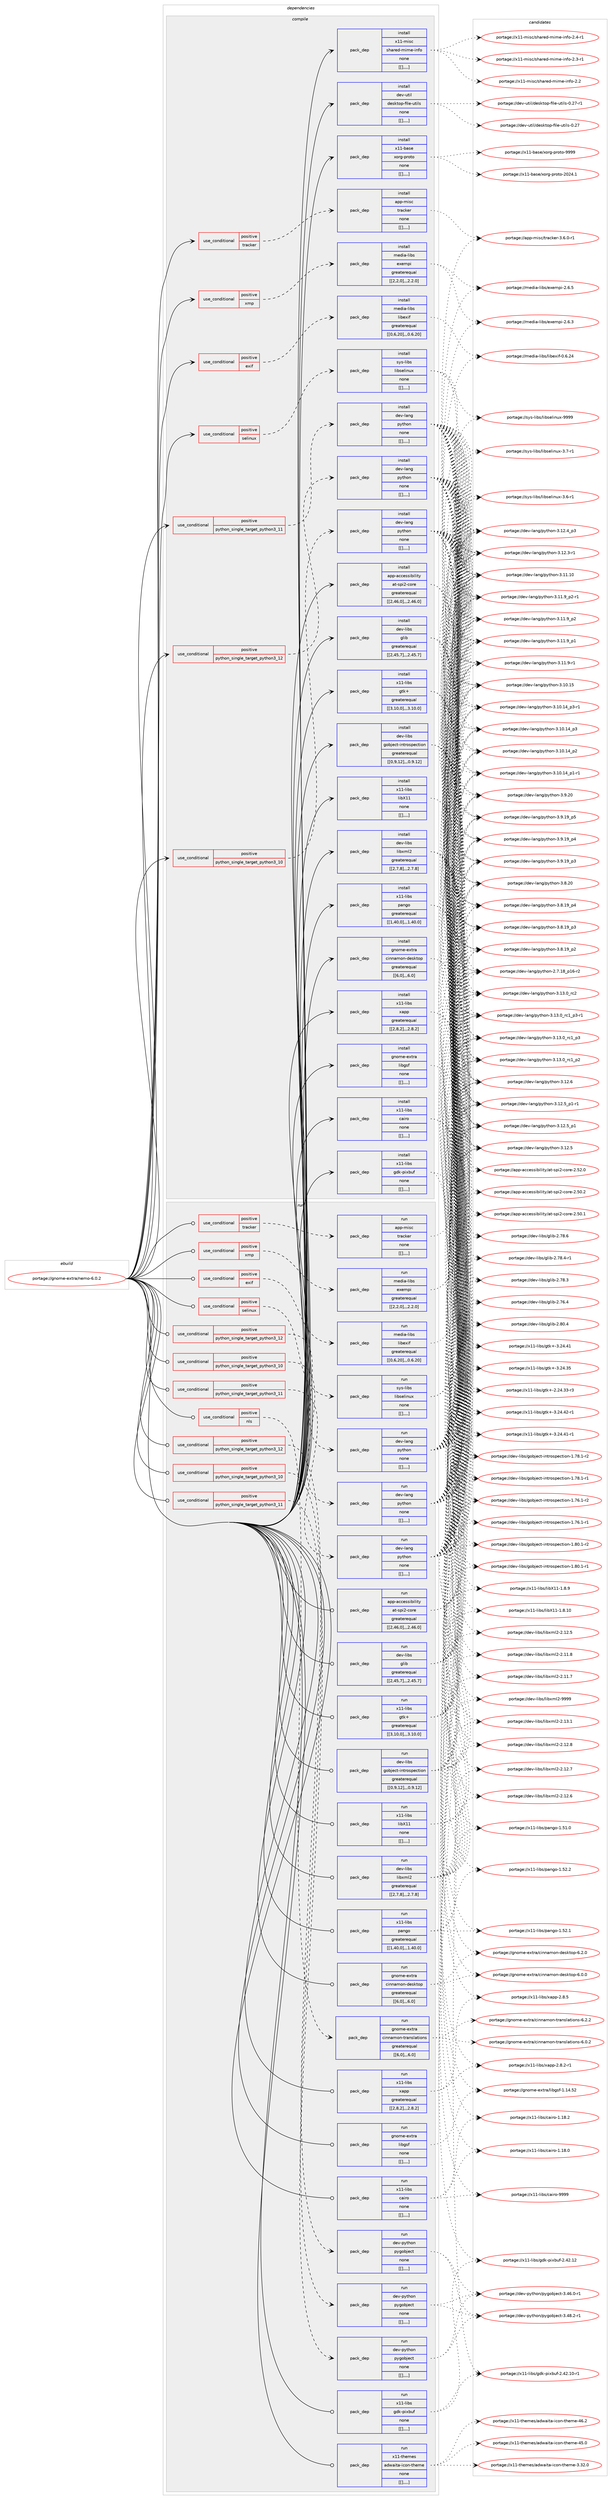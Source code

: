 digraph prolog {

# *************
# Graph options
# *************

newrank=true;
concentrate=true;
compound=true;
graph [rankdir=LR,fontname=Helvetica,fontsize=10,ranksep=1.5];#, ranksep=2.5, nodesep=0.2];
edge  [arrowhead=vee];
node  [fontname=Helvetica,fontsize=10];

# **********
# The ebuild
# **********

subgraph cluster_leftcol {
color=gray;
label=<<i>ebuild</i>>;
id [label="portage://gnome-extra/nemo-6.0.2", color=red, width=4, href="../gnome-extra/nemo-6.0.2.svg"];
}

# ****************
# The dependencies
# ****************

subgraph cluster_midcol {
color=gray;
label=<<i>dependencies</i>>;
subgraph cluster_compile {
fillcolor="#eeeeee";
style=filled;
label=<<i>compile</i>>;
subgraph cond67856 {
dependency245209 [label=<<TABLE BORDER="0" CELLBORDER="1" CELLSPACING="0" CELLPADDING="4"><TR><TD ROWSPAN="3" CELLPADDING="10">use_conditional</TD></TR><TR><TD>positive</TD></TR><TR><TD>exif</TD></TR></TABLE>>, shape=none, color=red];
subgraph pack175832 {
dependency245210 [label=<<TABLE BORDER="0" CELLBORDER="1" CELLSPACING="0" CELLPADDING="4" WIDTH="220"><TR><TD ROWSPAN="6" CELLPADDING="30">pack_dep</TD></TR><TR><TD WIDTH="110">install</TD></TR><TR><TD>media-libs</TD></TR><TR><TD>libexif</TD></TR><TR><TD>greaterequal</TD></TR><TR><TD>[[0,6,20],,,0.6.20]</TD></TR></TABLE>>, shape=none, color=blue];
}
dependency245209:e -> dependency245210:w [weight=20,style="dashed",arrowhead="vee"];
}
id:e -> dependency245209:w [weight=20,style="solid",arrowhead="vee"];
subgraph cond67857 {
dependency245211 [label=<<TABLE BORDER="0" CELLBORDER="1" CELLSPACING="0" CELLPADDING="4"><TR><TD ROWSPAN="3" CELLPADDING="10">use_conditional</TD></TR><TR><TD>positive</TD></TR><TR><TD>python_single_target_python3_10</TD></TR></TABLE>>, shape=none, color=red];
subgraph pack175833 {
dependency245212 [label=<<TABLE BORDER="0" CELLBORDER="1" CELLSPACING="0" CELLPADDING="4" WIDTH="220"><TR><TD ROWSPAN="6" CELLPADDING="30">pack_dep</TD></TR><TR><TD WIDTH="110">install</TD></TR><TR><TD>dev-lang</TD></TR><TR><TD>python</TD></TR><TR><TD>none</TD></TR><TR><TD>[[],,,,]</TD></TR></TABLE>>, shape=none, color=blue];
}
dependency245211:e -> dependency245212:w [weight=20,style="dashed",arrowhead="vee"];
}
id:e -> dependency245211:w [weight=20,style="solid",arrowhead="vee"];
subgraph cond67858 {
dependency245213 [label=<<TABLE BORDER="0" CELLBORDER="1" CELLSPACING="0" CELLPADDING="4"><TR><TD ROWSPAN="3" CELLPADDING="10">use_conditional</TD></TR><TR><TD>positive</TD></TR><TR><TD>python_single_target_python3_11</TD></TR></TABLE>>, shape=none, color=red];
subgraph pack175834 {
dependency245214 [label=<<TABLE BORDER="0" CELLBORDER="1" CELLSPACING="0" CELLPADDING="4" WIDTH="220"><TR><TD ROWSPAN="6" CELLPADDING="30">pack_dep</TD></TR><TR><TD WIDTH="110">install</TD></TR><TR><TD>dev-lang</TD></TR><TR><TD>python</TD></TR><TR><TD>none</TD></TR><TR><TD>[[],,,,]</TD></TR></TABLE>>, shape=none, color=blue];
}
dependency245213:e -> dependency245214:w [weight=20,style="dashed",arrowhead="vee"];
}
id:e -> dependency245213:w [weight=20,style="solid",arrowhead="vee"];
subgraph cond67859 {
dependency245215 [label=<<TABLE BORDER="0" CELLBORDER="1" CELLSPACING="0" CELLPADDING="4"><TR><TD ROWSPAN="3" CELLPADDING="10">use_conditional</TD></TR><TR><TD>positive</TD></TR><TR><TD>python_single_target_python3_12</TD></TR></TABLE>>, shape=none, color=red];
subgraph pack175835 {
dependency245216 [label=<<TABLE BORDER="0" CELLBORDER="1" CELLSPACING="0" CELLPADDING="4" WIDTH="220"><TR><TD ROWSPAN="6" CELLPADDING="30">pack_dep</TD></TR><TR><TD WIDTH="110">install</TD></TR><TR><TD>dev-lang</TD></TR><TR><TD>python</TD></TR><TR><TD>none</TD></TR><TR><TD>[[],,,,]</TD></TR></TABLE>>, shape=none, color=blue];
}
dependency245215:e -> dependency245216:w [weight=20,style="dashed",arrowhead="vee"];
}
id:e -> dependency245215:w [weight=20,style="solid",arrowhead="vee"];
subgraph cond67860 {
dependency245217 [label=<<TABLE BORDER="0" CELLBORDER="1" CELLSPACING="0" CELLPADDING="4"><TR><TD ROWSPAN="3" CELLPADDING="10">use_conditional</TD></TR><TR><TD>positive</TD></TR><TR><TD>selinux</TD></TR></TABLE>>, shape=none, color=red];
subgraph pack175836 {
dependency245218 [label=<<TABLE BORDER="0" CELLBORDER="1" CELLSPACING="0" CELLPADDING="4" WIDTH="220"><TR><TD ROWSPAN="6" CELLPADDING="30">pack_dep</TD></TR><TR><TD WIDTH="110">install</TD></TR><TR><TD>sys-libs</TD></TR><TR><TD>libselinux</TD></TR><TR><TD>none</TD></TR><TR><TD>[[],,,,]</TD></TR></TABLE>>, shape=none, color=blue];
}
dependency245217:e -> dependency245218:w [weight=20,style="dashed",arrowhead="vee"];
}
id:e -> dependency245217:w [weight=20,style="solid",arrowhead="vee"];
subgraph cond67861 {
dependency245219 [label=<<TABLE BORDER="0" CELLBORDER="1" CELLSPACING="0" CELLPADDING="4"><TR><TD ROWSPAN="3" CELLPADDING="10">use_conditional</TD></TR><TR><TD>positive</TD></TR><TR><TD>tracker</TD></TR></TABLE>>, shape=none, color=red];
subgraph pack175837 {
dependency245220 [label=<<TABLE BORDER="0" CELLBORDER="1" CELLSPACING="0" CELLPADDING="4" WIDTH="220"><TR><TD ROWSPAN="6" CELLPADDING="30">pack_dep</TD></TR><TR><TD WIDTH="110">install</TD></TR><TR><TD>app-misc</TD></TR><TR><TD>tracker</TD></TR><TR><TD>none</TD></TR><TR><TD>[[],,,,]</TD></TR></TABLE>>, shape=none, color=blue];
}
dependency245219:e -> dependency245220:w [weight=20,style="dashed",arrowhead="vee"];
}
id:e -> dependency245219:w [weight=20,style="solid",arrowhead="vee"];
subgraph cond67862 {
dependency245221 [label=<<TABLE BORDER="0" CELLBORDER="1" CELLSPACING="0" CELLPADDING="4"><TR><TD ROWSPAN="3" CELLPADDING="10">use_conditional</TD></TR><TR><TD>positive</TD></TR><TR><TD>xmp</TD></TR></TABLE>>, shape=none, color=red];
subgraph pack175838 {
dependency245222 [label=<<TABLE BORDER="0" CELLBORDER="1" CELLSPACING="0" CELLPADDING="4" WIDTH="220"><TR><TD ROWSPAN="6" CELLPADDING="30">pack_dep</TD></TR><TR><TD WIDTH="110">install</TD></TR><TR><TD>media-libs</TD></TR><TR><TD>exempi</TD></TR><TR><TD>greaterequal</TD></TR><TR><TD>[[2,2,0],,,2.2.0]</TD></TR></TABLE>>, shape=none, color=blue];
}
dependency245221:e -> dependency245222:w [weight=20,style="dashed",arrowhead="vee"];
}
id:e -> dependency245221:w [weight=20,style="solid",arrowhead="vee"];
subgraph pack175839 {
dependency245223 [label=<<TABLE BORDER="0" CELLBORDER="1" CELLSPACING="0" CELLPADDING="4" WIDTH="220"><TR><TD ROWSPAN="6" CELLPADDING="30">pack_dep</TD></TR><TR><TD WIDTH="110">install</TD></TR><TR><TD>app-accessibility</TD></TR><TR><TD>at-spi2-core</TD></TR><TR><TD>greaterequal</TD></TR><TR><TD>[[2,46,0],,,2.46.0]</TD></TR></TABLE>>, shape=none, color=blue];
}
id:e -> dependency245223:w [weight=20,style="solid",arrowhead="vee"];
subgraph pack175840 {
dependency245224 [label=<<TABLE BORDER="0" CELLBORDER="1" CELLSPACING="0" CELLPADDING="4" WIDTH="220"><TR><TD ROWSPAN="6" CELLPADDING="30">pack_dep</TD></TR><TR><TD WIDTH="110">install</TD></TR><TR><TD>dev-libs</TD></TR><TR><TD>glib</TD></TR><TR><TD>greaterequal</TD></TR><TR><TD>[[2,45,7],,,2.45.7]</TD></TR></TABLE>>, shape=none, color=blue];
}
id:e -> dependency245224:w [weight=20,style="solid",arrowhead="vee"];
subgraph pack175841 {
dependency245225 [label=<<TABLE BORDER="0" CELLBORDER="1" CELLSPACING="0" CELLPADDING="4" WIDTH="220"><TR><TD ROWSPAN="6" CELLPADDING="30">pack_dep</TD></TR><TR><TD WIDTH="110">install</TD></TR><TR><TD>dev-libs</TD></TR><TR><TD>gobject-introspection</TD></TR><TR><TD>greaterequal</TD></TR><TR><TD>[[0,9,12],,,0.9.12]</TD></TR></TABLE>>, shape=none, color=blue];
}
id:e -> dependency245225:w [weight=20,style="solid",arrowhead="vee"];
subgraph pack175842 {
dependency245226 [label=<<TABLE BORDER="0" CELLBORDER="1" CELLSPACING="0" CELLPADDING="4" WIDTH="220"><TR><TD ROWSPAN="6" CELLPADDING="30">pack_dep</TD></TR><TR><TD WIDTH="110">install</TD></TR><TR><TD>dev-libs</TD></TR><TR><TD>libxml2</TD></TR><TR><TD>greaterequal</TD></TR><TR><TD>[[2,7,8],,,2.7.8]</TD></TR></TABLE>>, shape=none, color=blue];
}
id:e -> dependency245226:w [weight=20,style="solid",arrowhead="vee"];
subgraph pack175843 {
dependency245227 [label=<<TABLE BORDER="0" CELLBORDER="1" CELLSPACING="0" CELLPADDING="4" WIDTH="220"><TR><TD ROWSPAN="6" CELLPADDING="30">pack_dep</TD></TR><TR><TD WIDTH="110">install</TD></TR><TR><TD>dev-util</TD></TR><TR><TD>desktop-file-utils</TD></TR><TR><TD>none</TD></TR><TR><TD>[[],,,,]</TD></TR></TABLE>>, shape=none, color=blue];
}
id:e -> dependency245227:w [weight=20,style="solid",arrowhead="vee"];
subgraph pack175844 {
dependency245228 [label=<<TABLE BORDER="0" CELLBORDER="1" CELLSPACING="0" CELLPADDING="4" WIDTH="220"><TR><TD ROWSPAN="6" CELLPADDING="30">pack_dep</TD></TR><TR><TD WIDTH="110">install</TD></TR><TR><TD>gnome-extra</TD></TR><TR><TD>cinnamon-desktop</TD></TR><TR><TD>greaterequal</TD></TR><TR><TD>[[6,0],,,6.0]</TD></TR></TABLE>>, shape=none, color=blue];
}
id:e -> dependency245228:w [weight=20,style="solid",arrowhead="vee"];
subgraph pack175845 {
dependency245229 [label=<<TABLE BORDER="0" CELLBORDER="1" CELLSPACING="0" CELLPADDING="4" WIDTH="220"><TR><TD ROWSPAN="6" CELLPADDING="30">pack_dep</TD></TR><TR><TD WIDTH="110">install</TD></TR><TR><TD>gnome-extra</TD></TR><TR><TD>libgsf</TD></TR><TR><TD>none</TD></TR><TR><TD>[[],,,,]</TD></TR></TABLE>>, shape=none, color=blue];
}
id:e -> dependency245229:w [weight=20,style="solid",arrowhead="vee"];
subgraph pack175846 {
dependency245230 [label=<<TABLE BORDER="0" CELLBORDER="1" CELLSPACING="0" CELLPADDING="4" WIDTH="220"><TR><TD ROWSPAN="6" CELLPADDING="30">pack_dep</TD></TR><TR><TD WIDTH="110">install</TD></TR><TR><TD>x11-base</TD></TR><TR><TD>xorg-proto</TD></TR><TR><TD>none</TD></TR><TR><TD>[[],,,,]</TD></TR></TABLE>>, shape=none, color=blue];
}
id:e -> dependency245230:w [weight=20,style="solid",arrowhead="vee"];
subgraph pack175847 {
dependency245231 [label=<<TABLE BORDER="0" CELLBORDER="1" CELLSPACING="0" CELLPADDING="4" WIDTH="220"><TR><TD ROWSPAN="6" CELLPADDING="30">pack_dep</TD></TR><TR><TD WIDTH="110">install</TD></TR><TR><TD>x11-libs</TD></TR><TR><TD>cairo</TD></TR><TR><TD>none</TD></TR><TR><TD>[[],,,,]</TD></TR></TABLE>>, shape=none, color=blue];
}
id:e -> dependency245231:w [weight=20,style="solid",arrowhead="vee"];
subgraph pack175848 {
dependency245232 [label=<<TABLE BORDER="0" CELLBORDER="1" CELLSPACING="0" CELLPADDING="4" WIDTH="220"><TR><TD ROWSPAN="6" CELLPADDING="30">pack_dep</TD></TR><TR><TD WIDTH="110">install</TD></TR><TR><TD>x11-libs</TD></TR><TR><TD>gdk-pixbuf</TD></TR><TR><TD>none</TD></TR><TR><TD>[[],,,,]</TD></TR></TABLE>>, shape=none, color=blue];
}
id:e -> dependency245232:w [weight=20,style="solid",arrowhead="vee"];
subgraph pack175849 {
dependency245233 [label=<<TABLE BORDER="0" CELLBORDER="1" CELLSPACING="0" CELLPADDING="4" WIDTH="220"><TR><TD ROWSPAN="6" CELLPADDING="30">pack_dep</TD></TR><TR><TD WIDTH="110">install</TD></TR><TR><TD>x11-libs</TD></TR><TR><TD>gtk+</TD></TR><TR><TD>greaterequal</TD></TR><TR><TD>[[3,10,0],,,3.10.0]</TD></TR></TABLE>>, shape=none, color=blue];
}
id:e -> dependency245233:w [weight=20,style="solid",arrowhead="vee"];
subgraph pack175850 {
dependency245234 [label=<<TABLE BORDER="0" CELLBORDER="1" CELLSPACING="0" CELLPADDING="4" WIDTH="220"><TR><TD ROWSPAN="6" CELLPADDING="30">pack_dep</TD></TR><TR><TD WIDTH="110">install</TD></TR><TR><TD>x11-libs</TD></TR><TR><TD>libX11</TD></TR><TR><TD>none</TD></TR><TR><TD>[[],,,,]</TD></TR></TABLE>>, shape=none, color=blue];
}
id:e -> dependency245234:w [weight=20,style="solid",arrowhead="vee"];
subgraph pack175851 {
dependency245235 [label=<<TABLE BORDER="0" CELLBORDER="1" CELLSPACING="0" CELLPADDING="4" WIDTH="220"><TR><TD ROWSPAN="6" CELLPADDING="30">pack_dep</TD></TR><TR><TD WIDTH="110">install</TD></TR><TR><TD>x11-libs</TD></TR><TR><TD>pango</TD></TR><TR><TD>greaterequal</TD></TR><TR><TD>[[1,40,0],,,1.40.0]</TD></TR></TABLE>>, shape=none, color=blue];
}
id:e -> dependency245235:w [weight=20,style="solid",arrowhead="vee"];
subgraph pack175852 {
dependency245236 [label=<<TABLE BORDER="0" CELLBORDER="1" CELLSPACING="0" CELLPADDING="4" WIDTH="220"><TR><TD ROWSPAN="6" CELLPADDING="30">pack_dep</TD></TR><TR><TD WIDTH="110">install</TD></TR><TR><TD>x11-libs</TD></TR><TR><TD>xapp</TD></TR><TR><TD>greaterequal</TD></TR><TR><TD>[[2,8,2],,,2.8.2]</TD></TR></TABLE>>, shape=none, color=blue];
}
id:e -> dependency245236:w [weight=20,style="solid",arrowhead="vee"];
subgraph pack175853 {
dependency245237 [label=<<TABLE BORDER="0" CELLBORDER="1" CELLSPACING="0" CELLPADDING="4" WIDTH="220"><TR><TD ROWSPAN="6" CELLPADDING="30">pack_dep</TD></TR><TR><TD WIDTH="110">install</TD></TR><TR><TD>x11-misc</TD></TR><TR><TD>shared-mime-info</TD></TR><TR><TD>none</TD></TR><TR><TD>[[],,,,]</TD></TR></TABLE>>, shape=none, color=blue];
}
id:e -> dependency245237:w [weight=20,style="solid",arrowhead="vee"];
}
subgraph cluster_compileandrun {
fillcolor="#eeeeee";
style=filled;
label=<<i>compile and run</i>>;
}
subgraph cluster_run {
fillcolor="#eeeeee";
style=filled;
label=<<i>run</i>>;
subgraph cond67863 {
dependency245238 [label=<<TABLE BORDER="0" CELLBORDER="1" CELLSPACING="0" CELLPADDING="4"><TR><TD ROWSPAN="3" CELLPADDING="10">use_conditional</TD></TR><TR><TD>positive</TD></TR><TR><TD>exif</TD></TR></TABLE>>, shape=none, color=red];
subgraph pack175854 {
dependency245239 [label=<<TABLE BORDER="0" CELLBORDER="1" CELLSPACING="0" CELLPADDING="4" WIDTH="220"><TR><TD ROWSPAN="6" CELLPADDING="30">pack_dep</TD></TR><TR><TD WIDTH="110">run</TD></TR><TR><TD>media-libs</TD></TR><TR><TD>libexif</TD></TR><TR><TD>greaterequal</TD></TR><TR><TD>[[0,6,20],,,0.6.20]</TD></TR></TABLE>>, shape=none, color=blue];
}
dependency245238:e -> dependency245239:w [weight=20,style="dashed",arrowhead="vee"];
}
id:e -> dependency245238:w [weight=20,style="solid",arrowhead="odot"];
subgraph cond67864 {
dependency245240 [label=<<TABLE BORDER="0" CELLBORDER="1" CELLSPACING="0" CELLPADDING="4"><TR><TD ROWSPAN="3" CELLPADDING="10">use_conditional</TD></TR><TR><TD>positive</TD></TR><TR><TD>nls</TD></TR></TABLE>>, shape=none, color=red];
subgraph pack175855 {
dependency245241 [label=<<TABLE BORDER="0" CELLBORDER="1" CELLSPACING="0" CELLPADDING="4" WIDTH="220"><TR><TD ROWSPAN="6" CELLPADDING="30">pack_dep</TD></TR><TR><TD WIDTH="110">run</TD></TR><TR><TD>gnome-extra</TD></TR><TR><TD>cinnamon-translations</TD></TR><TR><TD>greaterequal</TD></TR><TR><TD>[[6,0],,,6.0]</TD></TR></TABLE>>, shape=none, color=blue];
}
dependency245240:e -> dependency245241:w [weight=20,style="dashed",arrowhead="vee"];
}
id:e -> dependency245240:w [weight=20,style="solid",arrowhead="odot"];
subgraph cond67865 {
dependency245242 [label=<<TABLE BORDER="0" CELLBORDER="1" CELLSPACING="0" CELLPADDING="4"><TR><TD ROWSPAN="3" CELLPADDING="10">use_conditional</TD></TR><TR><TD>positive</TD></TR><TR><TD>python_single_target_python3_10</TD></TR></TABLE>>, shape=none, color=red];
subgraph pack175856 {
dependency245243 [label=<<TABLE BORDER="0" CELLBORDER="1" CELLSPACING="0" CELLPADDING="4" WIDTH="220"><TR><TD ROWSPAN="6" CELLPADDING="30">pack_dep</TD></TR><TR><TD WIDTH="110">run</TD></TR><TR><TD>dev-lang</TD></TR><TR><TD>python</TD></TR><TR><TD>none</TD></TR><TR><TD>[[],,,,]</TD></TR></TABLE>>, shape=none, color=blue];
}
dependency245242:e -> dependency245243:w [weight=20,style="dashed",arrowhead="vee"];
}
id:e -> dependency245242:w [weight=20,style="solid",arrowhead="odot"];
subgraph cond67866 {
dependency245244 [label=<<TABLE BORDER="0" CELLBORDER="1" CELLSPACING="0" CELLPADDING="4"><TR><TD ROWSPAN="3" CELLPADDING="10">use_conditional</TD></TR><TR><TD>positive</TD></TR><TR><TD>python_single_target_python3_10</TD></TR></TABLE>>, shape=none, color=red];
subgraph pack175857 {
dependency245245 [label=<<TABLE BORDER="0" CELLBORDER="1" CELLSPACING="0" CELLPADDING="4" WIDTH="220"><TR><TD ROWSPAN="6" CELLPADDING="30">pack_dep</TD></TR><TR><TD WIDTH="110">run</TD></TR><TR><TD>dev-python</TD></TR><TR><TD>pygobject</TD></TR><TR><TD>none</TD></TR><TR><TD>[[],,,,]</TD></TR></TABLE>>, shape=none, color=blue];
}
dependency245244:e -> dependency245245:w [weight=20,style="dashed",arrowhead="vee"];
}
id:e -> dependency245244:w [weight=20,style="solid",arrowhead="odot"];
subgraph cond67867 {
dependency245246 [label=<<TABLE BORDER="0" CELLBORDER="1" CELLSPACING="0" CELLPADDING="4"><TR><TD ROWSPAN="3" CELLPADDING="10">use_conditional</TD></TR><TR><TD>positive</TD></TR><TR><TD>python_single_target_python3_11</TD></TR></TABLE>>, shape=none, color=red];
subgraph pack175858 {
dependency245247 [label=<<TABLE BORDER="0" CELLBORDER="1" CELLSPACING="0" CELLPADDING="4" WIDTH="220"><TR><TD ROWSPAN="6" CELLPADDING="30">pack_dep</TD></TR><TR><TD WIDTH="110">run</TD></TR><TR><TD>dev-lang</TD></TR><TR><TD>python</TD></TR><TR><TD>none</TD></TR><TR><TD>[[],,,,]</TD></TR></TABLE>>, shape=none, color=blue];
}
dependency245246:e -> dependency245247:w [weight=20,style="dashed",arrowhead="vee"];
}
id:e -> dependency245246:w [weight=20,style="solid",arrowhead="odot"];
subgraph cond67868 {
dependency245248 [label=<<TABLE BORDER="0" CELLBORDER="1" CELLSPACING="0" CELLPADDING="4"><TR><TD ROWSPAN="3" CELLPADDING="10">use_conditional</TD></TR><TR><TD>positive</TD></TR><TR><TD>python_single_target_python3_11</TD></TR></TABLE>>, shape=none, color=red];
subgraph pack175859 {
dependency245249 [label=<<TABLE BORDER="0" CELLBORDER="1" CELLSPACING="0" CELLPADDING="4" WIDTH="220"><TR><TD ROWSPAN="6" CELLPADDING="30">pack_dep</TD></TR><TR><TD WIDTH="110">run</TD></TR><TR><TD>dev-python</TD></TR><TR><TD>pygobject</TD></TR><TR><TD>none</TD></TR><TR><TD>[[],,,,]</TD></TR></TABLE>>, shape=none, color=blue];
}
dependency245248:e -> dependency245249:w [weight=20,style="dashed",arrowhead="vee"];
}
id:e -> dependency245248:w [weight=20,style="solid",arrowhead="odot"];
subgraph cond67869 {
dependency245250 [label=<<TABLE BORDER="0" CELLBORDER="1" CELLSPACING="0" CELLPADDING="4"><TR><TD ROWSPAN="3" CELLPADDING="10">use_conditional</TD></TR><TR><TD>positive</TD></TR><TR><TD>python_single_target_python3_12</TD></TR></TABLE>>, shape=none, color=red];
subgraph pack175860 {
dependency245251 [label=<<TABLE BORDER="0" CELLBORDER="1" CELLSPACING="0" CELLPADDING="4" WIDTH="220"><TR><TD ROWSPAN="6" CELLPADDING="30">pack_dep</TD></TR><TR><TD WIDTH="110">run</TD></TR><TR><TD>dev-lang</TD></TR><TR><TD>python</TD></TR><TR><TD>none</TD></TR><TR><TD>[[],,,,]</TD></TR></TABLE>>, shape=none, color=blue];
}
dependency245250:e -> dependency245251:w [weight=20,style="dashed",arrowhead="vee"];
}
id:e -> dependency245250:w [weight=20,style="solid",arrowhead="odot"];
subgraph cond67870 {
dependency245252 [label=<<TABLE BORDER="0" CELLBORDER="1" CELLSPACING="0" CELLPADDING="4"><TR><TD ROWSPAN="3" CELLPADDING="10">use_conditional</TD></TR><TR><TD>positive</TD></TR><TR><TD>python_single_target_python3_12</TD></TR></TABLE>>, shape=none, color=red];
subgraph pack175861 {
dependency245253 [label=<<TABLE BORDER="0" CELLBORDER="1" CELLSPACING="0" CELLPADDING="4" WIDTH="220"><TR><TD ROWSPAN="6" CELLPADDING="30">pack_dep</TD></TR><TR><TD WIDTH="110">run</TD></TR><TR><TD>dev-python</TD></TR><TR><TD>pygobject</TD></TR><TR><TD>none</TD></TR><TR><TD>[[],,,,]</TD></TR></TABLE>>, shape=none, color=blue];
}
dependency245252:e -> dependency245253:w [weight=20,style="dashed",arrowhead="vee"];
}
id:e -> dependency245252:w [weight=20,style="solid",arrowhead="odot"];
subgraph cond67871 {
dependency245254 [label=<<TABLE BORDER="0" CELLBORDER="1" CELLSPACING="0" CELLPADDING="4"><TR><TD ROWSPAN="3" CELLPADDING="10">use_conditional</TD></TR><TR><TD>positive</TD></TR><TR><TD>selinux</TD></TR></TABLE>>, shape=none, color=red];
subgraph pack175862 {
dependency245255 [label=<<TABLE BORDER="0" CELLBORDER="1" CELLSPACING="0" CELLPADDING="4" WIDTH="220"><TR><TD ROWSPAN="6" CELLPADDING="30">pack_dep</TD></TR><TR><TD WIDTH="110">run</TD></TR><TR><TD>sys-libs</TD></TR><TR><TD>libselinux</TD></TR><TR><TD>none</TD></TR><TR><TD>[[],,,,]</TD></TR></TABLE>>, shape=none, color=blue];
}
dependency245254:e -> dependency245255:w [weight=20,style="dashed",arrowhead="vee"];
}
id:e -> dependency245254:w [weight=20,style="solid",arrowhead="odot"];
subgraph cond67872 {
dependency245256 [label=<<TABLE BORDER="0" CELLBORDER="1" CELLSPACING="0" CELLPADDING="4"><TR><TD ROWSPAN="3" CELLPADDING="10">use_conditional</TD></TR><TR><TD>positive</TD></TR><TR><TD>tracker</TD></TR></TABLE>>, shape=none, color=red];
subgraph pack175863 {
dependency245257 [label=<<TABLE BORDER="0" CELLBORDER="1" CELLSPACING="0" CELLPADDING="4" WIDTH="220"><TR><TD ROWSPAN="6" CELLPADDING="30">pack_dep</TD></TR><TR><TD WIDTH="110">run</TD></TR><TR><TD>app-misc</TD></TR><TR><TD>tracker</TD></TR><TR><TD>none</TD></TR><TR><TD>[[],,,,]</TD></TR></TABLE>>, shape=none, color=blue];
}
dependency245256:e -> dependency245257:w [weight=20,style="dashed",arrowhead="vee"];
}
id:e -> dependency245256:w [weight=20,style="solid",arrowhead="odot"];
subgraph cond67873 {
dependency245258 [label=<<TABLE BORDER="0" CELLBORDER="1" CELLSPACING="0" CELLPADDING="4"><TR><TD ROWSPAN="3" CELLPADDING="10">use_conditional</TD></TR><TR><TD>positive</TD></TR><TR><TD>xmp</TD></TR></TABLE>>, shape=none, color=red];
subgraph pack175864 {
dependency245259 [label=<<TABLE BORDER="0" CELLBORDER="1" CELLSPACING="0" CELLPADDING="4" WIDTH="220"><TR><TD ROWSPAN="6" CELLPADDING="30">pack_dep</TD></TR><TR><TD WIDTH="110">run</TD></TR><TR><TD>media-libs</TD></TR><TR><TD>exempi</TD></TR><TR><TD>greaterequal</TD></TR><TR><TD>[[2,2,0],,,2.2.0]</TD></TR></TABLE>>, shape=none, color=blue];
}
dependency245258:e -> dependency245259:w [weight=20,style="dashed",arrowhead="vee"];
}
id:e -> dependency245258:w [weight=20,style="solid",arrowhead="odot"];
subgraph pack175865 {
dependency245260 [label=<<TABLE BORDER="0" CELLBORDER="1" CELLSPACING="0" CELLPADDING="4" WIDTH="220"><TR><TD ROWSPAN="6" CELLPADDING="30">pack_dep</TD></TR><TR><TD WIDTH="110">run</TD></TR><TR><TD>app-accessibility</TD></TR><TR><TD>at-spi2-core</TD></TR><TR><TD>greaterequal</TD></TR><TR><TD>[[2,46,0],,,2.46.0]</TD></TR></TABLE>>, shape=none, color=blue];
}
id:e -> dependency245260:w [weight=20,style="solid",arrowhead="odot"];
subgraph pack175866 {
dependency245261 [label=<<TABLE BORDER="0" CELLBORDER="1" CELLSPACING="0" CELLPADDING="4" WIDTH="220"><TR><TD ROWSPAN="6" CELLPADDING="30">pack_dep</TD></TR><TR><TD WIDTH="110">run</TD></TR><TR><TD>dev-libs</TD></TR><TR><TD>glib</TD></TR><TR><TD>greaterequal</TD></TR><TR><TD>[[2,45,7],,,2.45.7]</TD></TR></TABLE>>, shape=none, color=blue];
}
id:e -> dependency245261:w [weight=20,style="solid",arrowhead="odot"];
subgraph pack175867 {
dependency245262 [label=<<TABLE BORDER="0" CELLBORDER="1" CELLSPACING="0" CELLPADDING="4" WIDTH="220"><TR><TD ROWSPAN="6" CELLPADDING="30">pack_dep</TD></TR><TR><TD WIDTH="110">run</TD></TR><TR><TD>dev-libs</TD></TR><TR><TD>gobject-introspection</TD></TR><TR><TD>greaterequal</TD></TR><TR><TD>[[0,9,12],,,0.9.12]</TD></TR></TABLE>>, shape=none, color=blue];
}
id:e -> dependency245262:w [weight=20,style="solid",arrowhead="odot"];
subgraph pack175868 {
dependency245263 [label=<<TABLE BORDER="0" CELLBORDER="1" CELLSPACING="0" CELLPADDING="4" WIDTH="220"><TR><TD ROWSPAN="6" CELLPADDING="30">pack_dep</TD></TR><TR><TD WIDTH="110">run</TD></TR><TR><TD>dev-libs</TD></TR><TR><TD>libxml2</TD></TR><TR><TD>greaterequal</TD></TR><TR><TD>[[2,7,8],,,2.7.8]</TD></TR></TABLE>>, shape=none, color=blue];
}
id:e -> dependency245263:w [weight=20,style="solid",arrowhead="odot"];
subgraph pack175869 {
dependency245264 [label=<<TABLE BORDER="0" CELLBORDER="1" CELLSPACING="0" CELLPADDING="4" WIDTH="220"><TR><TD ROWSPAN="6" CELLPADDING="30">pack_dep</TD></TR><TR><TD WIDTH="110">run</TD></TR><TR><TD>gnome-extra</TD></TR><TR><TD>cinnamon-desktop</TD></TR><TR><TD>greaterequal</TD></TR><TR><TD>[[6,0],,,6.0]</TD></TR></TABLE>>, shape=none, color=blue];
}
id:e -> dependency245264:w [weight=20,style="solid",arrowhead="odot"];
subgraph pack175870 {
dependency245265 [label=<<TABLE BORDER="0" CELLBORDER="1" CELLSPACING="0" CELLPADDING="4" WIDTH="220"><TR><TD ROWSPAN="6" CELLPADDING="30">pack_dep</TD></TR><TR><TD WIDTH="110">run</TD></TR><TR><TD>gnome-extra</TD></TR><TR><TD>libgsf</TD></TR><TR><TD>none</TD></TR><TR><TD>[[],,,,]</TD></TR></TABLE>>, shape=none, color=blue];
}
id:e -> dependency245265:w [weight=20,style="solid",arrowhead="odot"];
subgraph pack175871 {
dependency245266 [label=<<TABLE BORDER="0" CELLBORDER="1" CELLSPACING="0" CELLPADDING="4" WIDTH="220"><TR><TD ROWSPAN="6" CELLPADDING="30">pack_dep</TD></TR><TR><TD WIDTH="110">run</TD></TR><TR><TD>x11-libs</TD></TR><TR><TD>cairo</TD></TR><TR><TD>none</TD></TR><TR><TD>[[],,,,]</TD></TR></TABLE>>, shape=none, color=blue];
}
id:e -> dependency245266:w [weight=20,style="solid",arrowhead="odot"];
subgraph pack175872 {
dependency245267 [label=<<TABLE BORDER="0" CELLBORDER="1" CELLSPACING="0" CELLPADDING="4" WIDTH="220"><TR><TD ROWSPAN="6" CELLPADDING="30">pack_dep</TD></TR><TR><TD WIDTH="110">run</TD></TR><TR><TD>x11-libs</TD></TR><TR><TD>gdk-pixbuf</TD></TR><TR><TD>none</TD></TR><TR><TD>[[],,,,]</TD></TR></TABLE>>, shape=none, color=blue];
}
id:e -> dependency245267:w [weight=20,style="solid",arrowhead="odot"];
subgraph pack175873 {
dependency245268 [label=<<TABLE BORDER="0" CELLBORDER="1" CELLSPACING="0" CELLPADDING="4" WIDTH="220"><TR><TD ROWSPAN="6" CELLPADDING="30">pack_dep</TD></TR><TR><TD WIDTH="110">run</TD></TR><TR><TD>x11-libs</TD></TR><TR><TD>gtk+</TD></TR><TR><TD>greaterequal</TD></TR><TR><TD>[[3,10,0],,,3.10.0]</TD></TR></TABLE>>, shape=none, color=blue];
}
id:e -> dependency245268:w [weight=20,style="solid",arrowhead="odot"];
subgraph pack175874 {
dependency245269 [label=<<TABLE BORDER="0" CELLBORDER="1" CELLSPACING="0" CELLPADDING="4" WIDTH="220"><TR><TD ROWSPAN="6" CELLPADDING="30">pack_dep</TD></TR><TR><TD WIDTH="110">run</TD></TR><TR><TD>x11-libs</TD></TR><TR><TD>libX11</TD></TR><TR><TD>none</TD></TR><TR><TD>[[],,,,]</TD></TR></TABLE>>, shape=none, color=blue];
}
id:e -> dependency245269:w [weight=20,style="solid",arrowhead="odot"];
subgraph pack175875 {
dependency245270 [label=<<TABLE BORDER="0" CELLBORDER="1" CELLSPACING="0" CELLPADDING="4" WIDTH="220"><TR><TD ROWSPAN="6" CELLPADDING="30">pack_dep</TD></TR><TR><TD WIDTH="110">run</TD></TR><TR><TD>x11-libs</TD></TR><TR><TD>pango</TD></TR><TR><TD>greaterequal</TD></TR><TR><TD>[[1,40,0],,,1.40.0]</TD></TR></TABLE>>, shape=none, color=blue];
}
id:e -> dependency245270:w [weight=20,style="solid",arrowhead="odot"];
subgraph pack175876 {
dependency245271 [label=<<TABLE BORDER="0" CELLBORDER="1" CELLSPACING="0" CELLPADDING="4" WIDTH="220"><TR><TD ROWSPAN="6" CELLPADDING="30">pack_dep</TD></TR><TR><TD WIDTH="110">run</TD></TR><TR><TD>x11-libs</TD></TR><TR><TD>xapp</TD></TR><TR><TD>greaterequal</TD></TR><TR><TD>[[2,8,2],,,2.8.2]</TD></TR></TABLE>>, shape=none, color=blue];
}
id:e -> dependency245271:w [weight=20,style="solid",arrowhead="odot"];
subgraph pack175877 {
dependency245272 [label=<<TABLE BORDER="0" CELLBORDER="1" CELLSPACING="0" CELLPADDING="4" WIDTH="220"><TR><TD ROWSPAN="6" CELLPADDING="30">pack_dep</TD></TR><TR><TD WIDTH="110">run</TD></TR><TR><TD>x11-themes</TD></TR><TR><TD>adwaita-icon-theme</TD></TR><TR><TD>none</TD></TR><TR><TD>[[],,,,]</TD></TR></TABLE>>, shape=none, color=blue];
}
id:e -> dependency245272:w [weight=20,style="solid",arrowhead="odot"];
}
}

# **************
# The candidates
# **************

subgraph cluster_choices {
rank=same;
color=gray;
label=<<i>candidates</i>>;

subgraph choice175832 {
color=black;
nodesep=1;
choice109101100105974510810598115471081059810112010510245484654465052 [label="portage://media-libs/libexif-0.6.24", color=red, width=4,href="../media-libs/libexif-0.6.24.svg"];
dependency245210:e -> choice109101100105974510810598115471081059810112010510245484654465052:w [style=dotted,weight="100"];
}
subgraph choice175833 {
color=black;
nodesep=1;
choice10010111845108971101034711212111610411111045514649514648951149950 [label="portage://dev-lang/python-3.13.0_rc2", color=red, width=4,href="../dev-lang/python-3.13.0_rc2.svg"];
choice1001011184510897110103471121211161041111104551464951464895114994995112514511449 [label="portage://dev-lang/python-3.13.0_rc1_p3-r1", color=red, width=4,href="../dev-lang/python-3.13.0_rc1_p3-r1.svg"];
choice100101118451089711010347112121116104111110455146495146489511499499511251 [label="portage://dev-lang/python-3.13.0_rc1_p3", color=red, width=4,href="../dev-lang/python-3.13.0_rc1_p3.svg"];
choice100101118451089711010347112121116104111110455146495146489511499499511250 [label="portage://dev-lang/python-3.13.0_rc1_p2", color=red, width=4,href="../dev-lang/python-3.13.0_rc1_p2.svg"];
choice10010111845108971101034711212111610411111045514649504654 [label="portage://dev-lang/python-3.12.6", color=red, width=4,href="../dev-lang/python-3.12.6.svg"];
choice1001011184510897110103471121211161041111104551464950465395112494511449 [label="portage://dev-lang/python-3.12.5_p1-r1", color=red, width=4,href="../dev-lang/python-3.12.5_p1-r1.svg"];
choice100101118451089711010347112121116104111110455146495046539511249 [label="portage://dev-lang/python-3.12.5_p1", color=red, width=4,href="../dev-lang/python-3.12.5_p1.svg"];
choice10010111845108971101034711212111610411111045514649504653 [label="portage://dev-lang/python-3.12.5", color=red, width=4,href="../dev-lang/python-3.12.5.svg"];
choice100101118451089711010347112121116104111110455146495046529511251 [label="portage://dev-lang/python-3.12.4_p3", color=red, width=4,href="../dev-lang/python-3.12.4_p3.svg"];
choice100101118451089711010347112121116104111110455146495046514511449 [label="portage://dev-lang/python-3.12.3-r1", color=red, width=4,href="../dev-lang/python-3.12.3-r1.svg"];
choice1001011184510897110103471121211161041111104551464949464948 [label="portage://dev-lang/python-3.11.10", color=red, width=4,href="../dev-lang/python-3.11.10.svg"];
choice1001011184510897110103471121211161041111104551464949465795112504511449 [label="portage://dev-lang/python-3.11.9_p2-r1", color=red, width=4,href="../dev-lang/python-3.11.9_p2-r1.svg"];
choice100101118451089711010347112121116104111110455146494946579511250 [label="portage://dev-lang/python-3.11.9_p2", color=red, width=4,href="../dev-lang/python-3.11.9_p2.svg"];
choice100101118451089711010347112121116104111110455146494946579511249 [label="portage://dev-lang/python-3.11.9_p1", color=red, width=4,href="../dev-lang/python-3.11.9_p1.svg"];
choice100101118451089711010347112121116104111110455146494946574511449 [label="portage://dev-lang/python-3.11.9-r1", color=red, width=4,href="../dev-lang/python-3.11.9-r1.svg"];
choice1001011184510897110103471121211161041111104551464948464953 [label="portage://dev-lang/python-3.10.15", color=red, width=4,href="../dev-lang/python-3.10.15.svg"];
choice100101118451089711010347112121116104111110455146494846495295112514511449 [label="portage://dev-lang/python-3.10.14_p3-r1", color=red, width=4,href="../dev-lang/python-3.10.14_p3-r1.svg"];
choice10010111845108971101034711212111610411111045514649484649529511251 [label="portage://dev-lang/python-3.10.14_p3", color=red, width=4,href="../dev-lang/python-3.10.14_p3.svg"];
choice10010111845108971101034711212111610411111045514649484649529511250 [label="portage://dev-lang/python-3.10.14_p2", color=red, width=4,href="../dev-lang/python-3.10.14_p2.svg"];
choice100101118451089711010347112121116104111110455146494846495295112494511449 [label="portage://dev-lang/python-3.10.14_p1-r1", color=red, width=4,href="../dev-lang/python-3.10.14_p1-r1.svg"];
choice10010111845108971101034711212111610411111045514657465048 [label="portage://dev-lang/python-3.9.20", color=red, width=4,href="../dev-lang/python-3.9.20.svg"];
choice100101118451089711010347112121116104111110455146574649579511253 [label="portage://dev-lang/python-3.9.19_p5", color=red, width=4,href="../dev-lang/python-3.9.19_p5.svg"];
choice100101118451089711010347112121116104111110455146574649579511252 [label="portage://dev-lang/python-3.9.19_p4", color=red, width=4,href="../dev-lang/python-3.9.19_p4.svg"];
choice100101118451089711010347112121116104111110455146574649579511251 [label="portage://dev-lang/python-3.9.19_p3", color=red, width=4,href="../dev-lang/python-3.9.19_p3.svg"];
choice10010111845108971101034711212111610411111045514656465048 [label="portage://dev-lang/python-3.8.20", color=red, width=4,href="../dev-lang/python-3.8.20.svg"];
choice100101118451089711010347112121116104111110455146564649579511252 [label="portage://dev-lang/python-3.8.19_p4", color=red, width=4,href="../dev-lang/python-3.8.19_p4.svg"];
choice100101118451089711010347112121116104111110455146564649579511251 [label="portage://dev-lang/python-3.8.19_p3", color=red, width=4,href="../dev-lang/python-3.8.19_p3.svg"];
choice100101118451089711010347112121116104111110455146564649579511250 [label="portage://dev-lang/python-3.8.19_p2", color=red, width=4,href="../dev-lang/python-3.8.19_p2.svg"];
choice100101118451089711010347112121116104111110455046554649569511249544511450 [label="portage://dev-lang/python-2.7.18_p16-r2", color=red, width=4,href="../dev-lang/python-2.7.18_p16-r2.svg"];
dependency245212:e -> choice10010111845108971101034711212111610411111045514649514648951149950:w [style=dotted,weight="100"];
dependency245212:e -> choice1001011184510897110103471121211161041111104551464951464895114994995112514511449:w [style=dotted,weight="100"];
dependency245212:e -> choice100101118451089711010347112121116104111110455146495146489511499499511251:w [style=dotted,weight="100"];
dependency245212:e -> choice100101118451089711010347112121116104111110455146495146489511499499511250:w [style=dotted,weight="100"];
dependency245212:e -> choice10010111845108971101034711212111610411111045514649504654:w [style=dotted,weight="100"];
dependency245212:e -> choice1001011184510897110103471121211161041111104551464950465395112494511449:w [style=dotted,weight="100"];
dependency245212:e -> choice100101118451089711010347112121116104111110455146495046539511249:w [style=dotted,weight="100"];
dependency245212:e -> choice10010111845108971101034711212111610411111045514649504653:w [style=dotted,weight="100"];
dependency245212:e -> choice100101118451089711010347112121116104111110455146495046529511251:w [style=dotted,weight="100"];
dependency245212:e -> choice100101118451089711010347112121116104111110455146495046514511449:w [style=dotted,weight="100"];
dependency245212:e -> choice1001011184510897110103471121211161041111104551464949464948:w [style=dotted,weight="100"];
dependency245212:e -> choice1001011184510897110103471121211161041111104551464949465795112504511449:w [style=dotted,weight="100"];
dependency245212:e -> choice100101118451089711010347112121116104111110455146494946579511250:w [style=dotted,weight="100"];
dependency245212:e -> choice100101118451089711010347112121116104111110455146494946579511249:w [style=dotted,weight="100"];
dependency245212:e -> choice100101118451089711010347112121116104111110455146494946574511449:w [style=dotted,weight="100"];
dependency245212:e -> choice1001011184510897110103471121211161041111104551464948464953:w [style=dotted,weight="100"];
dependency245212:e -> choice100101118451089711010347112121116104111110455146494846495295112514511449:w [style=dotted,weight="100"];
dependency245212:e -> choice10010111845108971101034711212111610411111045514649484649529511251:w [style=dotted,weight="100"];
dependency245212:e -> choice10010111845108971101034711212111610411111045514649484649529511250:w [style=dotted,weight="100"];
dependency245212:e -> choice100101118451089711010347112121116104111110455146494846495295112494511449:w [style=dotted,weight="100"];
dependency245212:e -> choice10010111845108971101034711212111610411111045514657465048:w [style=dotted,weight="100"];
dependency245212:e -> choice100101118451089711010347112121116104111110455146574649579511253:w [style=dotted,weight="100"];
dependency245212:e -> choice100101118451089711010347112121116104111110455146574649579511252:w [style=dotted,weight="100"];
dependency245212:e -> choice100101118451089711010347112121116104111110455146574649579511251:w [style=dotted,weight="100"];
dependency245212:e -> choice10010111845108971101034711212111610411111045514656465048:w [style=dotted,weight="100"];
dependency245212:e -> choice100101118451089711010347112121116104111110455146564649579511252:w [style=dotted,weight="100"];
dependency245212:e -> choice100101118451089711010347112121116104111110455146564649579511251:w [style=dotted,weight="100"];
dependency245212:e -> choice100101118451089711010347112121116104111110455146564649579511250:w [style=dotted,weight="100"];
dependency245212:e -> choice100101118451089711010347112121116104111110455046554649569511249544511450:w [style=dotted,weight="100"];
}
subgraph choice175834 {
color=black;
nodesep=1;
choice10010111845108971101034711212111610411111045514649514648951149950 [label="portage://dev-lang/python-3.13.0_rc2", color=red, width=4,href="../dev-lang/python-3.13.0_rc2.svg"];
choice1001011184510897110103471121211161041111104551464951464895114994995112514511449 [label="portage://dev-lang/python-3.13.0_rc1_p3-r1", color=red, width=4,href="../dev-lang/python-3.13.0_rc1_p3-r1.svg"];
choice100101118451089711010347112121116104111110455146495146489511499499511251 [label="portage://dev-lang/python-3.13.0_rc1_p3", color=red, width=4,href="../dev-lang/python-3.13.0_rc1_p3.svg"];
choice100101118451089711010347112121116104111110455146495146489511499499511250 [label="portage://dev-lang/python-3.13.0_rc1_p2", color=red, width=4,href="../dev-lang/python-3.13.0_rc1_p2.svg"];
choice10010111845108971101034711212111610411111045514649504654 [label="portage://dev-lang/python-3.12.6", color=red, width=4,href="../dev-lang/python-3.12.6.svg"];
choice1001011184510897110103471121211161041111104551464950465395112494511449 [label="portage://dev-lang/python-3.12.5_p1-r1", color=red, width=4,href="../dev-lang/python-3.12.5_p1-r1.svg"];
choice100101118451089711010347112121116104111110455146495046539511249 [label="portage://dev-lang/python-3.12.5_p1", color=red, width=4,href="../dev-lang/python-3.12.5_p1.svg"];
choice10010111845108971101034711212111610411111045514649504653 [label="portage://dev-lang/python-3.12.5", color=red, width=4,href="../dev-lang/python-3.12.5.svg"];
choice100101118451089711010347112121116104111110455146495046529511251 [label="portage://dev-lang/python-3.12.4_p3", color=red, width=4,href="../dev-lang/python-3.12.4_p3.svg"];
choice100101118451089711010347112121116104111110455146495046514511449 [label="portage://dev-lang/python-3.12.3-r1", color=red, width=4,href="../dev-lang/python-3.12.3-r1.svg"];
choice1001011184510897110103471121211161041111104551464949464948 [label="portage://dev-lang/python-3.11.10", color=red, width=4,href="../dev-lang/python-3.11.10.svg"];
choice1001011184510897110103471121211161041111104551464949465795112504511449 [label="portage://dev-lang/python-3.11.9_p2-r1", color=red, width=4,href="../dev-lang/python-3.11.9_p2-r1.svg"];
choice100101118451089711010347112121116104111110455146494946579511250 [label="portage://dev-lang/python-3.11.9_p2", color=red, width=4,href="../dev-lang/python-3.11.9_p2.svg"];
choice100101118451089711010347112121116104111110455146494946579511249 [label="portage://dev-lang/python-3.11.9_p1", color=red, width=4,href="../dev-lang/python-3.11.9_p1.svg"];
choice100101118451089711010347112121116104111110455146494946574511449 [label="portage://dev-lang/python-3.11.9-r1", color=red, width=4,href="../dev-lang/python-3.11.9-r1.svg"];
choice1001011184510897110103471121211161041111104551464948464953 [label="portage://dev-lang/python-3.10.15", color=red, width=4,href="../dev-lang/python-3.10.15.svg"];
choice100101118451089711010347112121116104111110455146494846495295112514511449 [label="portage://dev-lang/python-3.10.14_p3-r1", color=red, width=4,href="../dev-lang/python-3.10.14_p3-r1.svg"];
choice10010111845108971101034711212111610411111045514649484649529511251 [label="portage://dev-lang/python-3.10.14_p3", color=red, width=4,href="../dev-lang/python-3.10.14_p3.svg"];
choice10010111845108971101034711212111610411111045514649484649529511250 [label="portage://dev-lang/python-3.10.14_p2", color=red, width=4,href="../dev-lang/python-3.10.14_p2.svg"];
choice100101118451089711010347112121116104111110455146494846495295112494511449 [label="portage://dev-lang/python-3.10.14_p1-r1", color=red, width=4,href="../dev-lang/python-3.10.14_p1-r1.svg"];
choice10010111845108971101034711212111610411111045514657465048 [label="portage://dev-lang/python-3.9.20", color=red, width=4,href="../dev-lang/python-3.9.20.svg"];
choice100101118451089711010347112121116104111110455146574649579511253 [label="portage://dev-lang/python-3.9.19_p5", color=red, width=4,href="../dev-lang/python-3.9.19_p5.svg"];
choice100101118451089711010347112121116104111110455146574649579511252 [label="portage://dev-lang/python-3.9.19_p4", color=red, width=4,href="../dev-lang/python-3.9.19_p4.svg"];
choice100101118451089711010347112121116104111110455146574649579511251 [label="portage://dev-lang/python-3.9.19_p3", color=red, width=4,href="../dev-lang/python-3.9.19_p3.svg"];
choice10010111845108971101034711212111610411111045514656465048 [label="portage://dev-lang/python-3.8.20", color=red, width=4,href="../dev-lang/python-3.8.20.svg"];
choice100101118451089711010347112121116104111110455146564649579511252 [label="portage://dev-lang/python-3.8.19_p4", color=red, width=4,href="../dev-lang/python-3.8.19_p4.svg"];
choice100101118451089711010347112121116104111110455146564649579511251 [label="portage://dev-lang/python-3.8.19_p3", color=red, width=4,href="../dev-lang/python-3.8.19_p3.svg"];
choice100101118451089711010347112121116104111110455146564649579511250 [label="portage://dev-lang/python-3.8.19_p2", color=red, width=4,href="../dev-lang/python-3.8.19_p2.svg"];
choice100101118451089711010347112121116104111110455046554649569511249544511450 [label="portage://dev-lang/python-2.7.18_p16-r2", color=red, width=4,href="../dev-lang/python-2.7.18_p16-r2.svg"];
dependency245214:e -> choice10010111845108971101034711212111610411111045514649514648951149950:w [style=dotted,weight="100"];
dependency245214:e -> choice1001011184510897110103471121211161041111104551464951464895114994995112514511449:w [style=dotted,weight="100"];
dependency245214:e -> choice100101118451089711010347112121116104111110455146495146489511499499511251:w [style=dotted,weight="100"];
dependency245214:e -> choice100101118451089711010347112121116104111110455146495146489511499499511250:w [style=dotted,weight="100"];
dependency245214:e -> choice10010111845108971101034711212111610411111045514649504654:w [style=dotted,weight="100"];
dependency245214:e -> choice1001011184510897110103471121211161041111104551464950465395112494511449:w [style=dotted,weight="100"];
dependency245214:e -> choice100101118451089711010347112121116104111110455146495046539511249:w [style=dotted,weight="100"];
dependency245214:e -> choice10010111845108971101034711212111610411111045514649504653:w [style=dotted,weight="100"];
dependency245214:e -> choice100101118451089711010347112121116104111110455146495046529511251:w [style=dotted,weight="100"];
dependency245214:e -> choice100101118451089711010347112121116104111110455146495046514511449:w [style=dotted,weight="100"];
dependency245214:e -> choice1001011184510897110103471121211161041111104551464949464948:w [style=dotted,weight="100"];
dependency245214:e -> choice1001011184510897110103471121211161041111104551464949465795112504511449:w [style=dotted,weight="100"];
dependency245214:e -> choice100101118451089711010347112121116104111110455146494946579511250:w [style=dotted,weight="100"];
dependency245214:e -> choice100101118451089711010347112121116104111110455146494946579511249:w [style=dotted,weight="100"];
dependency245214:e -> choice100101118451089711010347112121116104111110455146494946574511449:w [style=dotted,weight="100"];
dependency245214:e -> choice1001011184510897110103471121211161041111104551464948464953:w [style=dotted,weight="100"];
dependency245214:e -> choice100101118451089711010347112121116104111110455146494846495295112514511449:w [style=dotted,weight="100"];
dependency245214:e -> choice10010111845108971101034711212111610411111045514649484649529511251:w [style=dotted,weight="100"];
dependency245214:e -> choice10010111845108971101034711212111610411111045514649484649529511250:w [style=dotted,weight="100"];
dependency245214:e -> choice100101118451089711010347112121116104111110455146494846495295112494511449:w [style=dotted,weight="100"];
dependency245214:e -> choice10010111845108971101034711212111610411111045514657465048:w [style=dotted,weight="100"];
dependency245214:e -> choice100101118451089711010347112121116104111110455146574649579511253:w [style=dotted,weight="100"];
dependency245214:e -> choice100101118451089711010347112121116104111110455146574649579511252:w [style=dotted,weight="100"];
dependency245214:e -> choice100101118451089711010347112121116104111110455146574649579511251:w [style=dotted,weight="100"];
dependency245214:e -> choice10010111845108971101034711212111610411111045514656465048:w [style=dotted,weight="100"];
dependency245214:e -> choice100101118451089711010347112121116104111110455146564649579511252:w [style=dotted,weight="100"];
dependency245214:e -> choice100101118451089711010347112121116104111110455146564649579511251:w [style=dotted,weight="100"];
dependency245214:e -> choice100101118451089711010347112121116104111110455146564649579511250:w [style=dotted,weight="100"];
dependency245214:e -> choice100101118451089711010347112121116104111110455046554649569511249544511450:w [style=dotted,weight="100"];
}
subgraph choice175835 {
color=black;
nodesep=1;
choice10010111845108971101034711212111610411111045514649514648951149950 [label="portage://dev-lang/python-3.13.0_rc2", color=red, width=4,href="../dev-lang/python-3.13.0_rc2.svg"];
choice1001011184510897110103471121211161041111104551464951464895114994995112514511449 [label="portage://dev-lang/python-3.13.0_rc1_p3-r1", color=red, width=4,href="../dev-lang/python-3.13.0_rc1_p3-r1.svg"];
choice100101118451089711010347112121116104111110455146495146489511499499511251 [label="portage://dev-lang/python-3.13.0_rc1_p3", color=red, width=4,href="../dev-lang/python-3.13.0_rc1_p3.svg"];
choice100101118451089711010347112121116104111110455146495146489511499499511250 [label="portage://dev-lang/python-3.13.0_rc1_p2", color=red, width=4,href="../dev-lang/python-3.13.0_rc1_p2.svg"];
choice10010111845108971101034711212111610411111045514649504654 [label="portage://dev-lang/python-3.12.6", color=red, width=4,href="../dev-lang/python-3.12.6.svg"];
choice1001011184510897110103471121211161041111104551464950465395112494511449 [label="portage://dev-lang/python-3.12.5_p1-r1", color=red, width=4,href="../dev-lang/python-3.12.5_p1-r1.svg"];
choice100101118451089711010347112121116104111110455146495046539511249 [label="portage://dev-lang/python-3.12.5_p1", color=red, width=4,href="../dev-lang/python-3.12.5_p1.svg"];
choice10010111845108971101034711212111610411111045514649504653 [label="portage://dev-lang/python-3.12.5", color=red, width=4,href="../dev-lang/python-3.12.5.svg"];
choice100101118451089711010347112121116104111110455146495046529511251 [label="portage://dev-lang/python-3.12.4_p3", color=red, width=4,href="../dev-lang/python-3.12.4_p3.svg"];
choice100101118451089711010347112121116104111110455146495046514511449 [label="portage://dev-lang/python-3.12.3-r1", color=red, width=4,href="../dev-lang/python-3.12.3-r1.svg"];
choice1001011184510897110103471121211161041111104551464949464948 [label="portage://dev-lang/python-3.11.10", color=red, width=4,href="../dev-lang/python-3.11.10.svg"];
choice1001011184510897110103471121211161041111104551464949465795112504511449 [label="portage://dev-lang/python-3.11.9_p2-r1", color=red, width=4,href="../dev-lang/python-3.11.9_p2-r1.svg"];
choice100101118451089711010347112121116104111110455146494946579511250 [label="portage://dev-lang/python-3.11.9_p2", color=red, width=4,href="../dev-lang/python-3.11.9_p2.svg"];
choice100101118451089711010347112121116104111110455146494946579511249 [label="portage://dev-lang/python-3.11.9_p1", color=red, width=4,href="../dev-lang/python-3.11.9_p1.svg"];
choice100101118451089711010347112121116104111110455146494946574511449 [label="portage://dev-lang/python-3.11.9-r1", color=red, width=4,href="../dev-lang/python-3.11.9-r1.svg"];
choice1001011184510897110103471121211161041111104551464948464953 [label="portage://dev-lang/python-3.10.15", color=red, width=4,href="../dev-lang/python-3.10.15.svg"];
choice100101118451089711010347112121116104111110455146494846495295112514511449 [label="portage://dev-lang/python-3.10.14_p3-r1", color=red, width=4,href="../dev-lang/python-3.10.14_p3-r1.svg"];
choice10010111845108971101034711212111610411111045514649484649529511251 [label="portage://dev-lang/python-3.10.14_p3", color=red, width=4,href="../dev-lang/python-3.10.14_p3.svg"];
choice10010111845108971101034711212111610411111045514649484649529511250 [label="portage://dev-lang/python-3.10.14_p2", color=red, width=4,href="../dev-lang/python-3.10.14_p2.svg"];
choice100101118451089711010347112121116104111110455146494846495295112494511449 [label="portage://dev-lang/python-3.10.14_p1-r1", color=red, width=4,href="../dev-lang/python-3.10.14_p1-r1.svg"];
choice10010111845108971101034711212111610411111045514657465048 [label="portage://dev-lang/python-3.9.20", color=red, width=4,href="../dev-lang/python-3.9.20.svg"];
choice100101118451089711010347112121116104111110455146574649579511253 [label="portage://dev-lang/python-3.9.19_p5", color=red, width=4,href="../dev-lang/python-3.9.19_p5.svg"];
choice100101118451089711010347112121116104111110455146574649579511252 [label="portage://dev-lang/python-3.9.19_p4", color=red, width=4,href="../dev-lang/python-3.9.19_p4.svg"];
choice100101118451089711010347112121116104111110455146574649579511251 [label="portage://dev-lang/python-3.9.19_p3", color=red, width=4,href="../dev-lang/python-3.9.19_p3.svg"];
choice10010111845108971101034711212111610411111045514656465048 [label="portage://dev-lang/python-3.8.20", color=red, width=4,href="../dev-lang/python-3.8.20.svg"];
choice100101118451089711010347112121116104111110455146564649579511252 [label="portage://dev-lang/python-3.8.19_p4", color=red, width=4,href="../dev-lang/python-3.8.19_p4.svg"];
choice100101118451089711010347112121116104111110455146564649579511251 [label="portage://dev-lang/python-3.8.19_p3", color=red, width=4,href="../dev-lang/python-3.8.19_p3.svg"];
choice100101118451089711010347112121116104111110455146564649579511250 [label="portage://dev-lang/python-3.8.19_p2", color=red, width=4,href="../dev-lang/python-3.8.19_p2.svg"];
choice100101118451089711010347112121116104111110455046554649569511249544511450 [label="portage://dev-lang/python-2.7.18_p16-r2", color=red, width=4,href="../dev-lang/python-2.7.18_p16-r2.svg"];
dependency245216:e -> choice10010111845108971101034711212111610411111045514649514648951149950:w [style=dotted,weight="100"];
dependency245216:e -> choice1001011184510897110103471121211161041111104551464951464895114994995112514511449:w [style=dotted,weight="100"];
dependency245216:e -> choice100101118451089711010347112121116104111110455146495146489511499499511251:w [style=dotted,weight="100"];
dependency245216:e -> choice100101118451089711010347112121116104111110455146495146489511499499511250:w [style=dotted,weight="100"];
dependency245216:e -> choice10010111845108971101034711212111610411111045514649504654:w [style=dotted,weight="100"];
dependency245216:e -> choice1001011184510897110103471121211161041111104551464950465395112494511449:w [style=dotted,weight="100"];
dependency245216:e -> choice100101118451089711010347112121116104111110455146495046539511249:w [style=dotted,weight="100"];
dependency245216:e -> choice10010111845108971101034711212111610411111045514649504653:w [style=dotted,weight="100"];
dependency245216:e -> choice100101118451089711010347112121116104111110455146495046529511251:w [style=dotted,weight="100"];
dependency245216:e -> choice100101118451089711010347112121116104111110455146495046514511449:w [style=dotted,weight="100"];
dependency245216:e -> choice1001011184510897110103471121211161041111104551464949464948:w [style=dotted,weight="100"];
dependency245216:e -> choice1001011184510897110103471121211161041111104551464949465795112504511449:w [style=dotted,weight="100"];
dependency245216:e -> choice100101118451089711010347112121116104111110455146494946579511250:w [style=dotted,weight="100"];
dependency245216:e -> choice100101118451089711010347112121116104111110455146494946579511249:w [style=dotted,weight="100"];
dependency245216:e -> choice100101118451089711010347112121116104111110455146494946574511449:w [style=dotted,weight="100"];
dependency245216:e -> choice1001011184510897110103471121211161041111104551464948464953:w [style=dotted,weight="100"];
dependency245216:e -> choice100101118451089711010347112121116104111110455146494846495295112514511449:w [style=dotted,weight="100"];
dependency245216:e -> choice10010111845108971101034711212111610411111045514649484649529511251:w [style=dotted,weight="100"];
dependency245216:e -> choice10010111845108971101034711212111610411111045514649484649529511250:w [style=dotted,weight="100"];
dependency245216:e -> choice100101118451089711010347112121116104111110455146494846495295112494511449:w [style=dotted,weight="100"];
dependency245216:e -> choice10010111845108971101034711212111610411111045514657465048:w [style=dotted,weight="100"];
dependency245216:e -> choice100101118451089711010347112121116104111110455146574649579511253:w [style=dotted,weight="100"];
dependency245216:e -> choice100101118451089711010347112121116104111110455146574649579511252:w [style=dotted,weight="100"];
dependency245216:e -> choice100101118451089711010347112121116104111110455146574649579511251:w [style=dotted,weight="100"];
dependency245216:e -> choice10010111845108971101034711212111610411111045514656465048:w [style=dotted,weight="100"];
dependency245216:e -> choice100101118451089711010347112121116104111110455146564649579511252:w [style=dotted,weight="100"];
dependency245216:e -> choice100101118451089711010347112121116104111110455146564649579511251:w [style=dotted,weight="100"];
dependency245216:e -> choice100101118451089711010347112121116104111110455146564649579511250:w [style=dotted,weight="100"];
dependency245216:e -> choice100101118451089711010347112121116104111110455046554649569511249544511450:w [style=dotted,weight="100"];
}
subgraph choice175836 {
color=black;
nodesep=1;
choice115121115451081059811547108105981151011081051101171204557575757 [label="portage://sys-libs/libselinux-9999", color=red, width=4,href="../sys-libs/libselinux-9999.svg"];
choice11512111545108105981154710810598115101108105110117120455146554511449 [label="portage://sys-libs/libselinux-3.7-r1", color=red, width=4,href="../sys-libs/libselinux-3.7-r1.svg"];
choice11512111545108105981154710810598115101108105110117120455146544511449 [label="portage://sys-libs/libselinux-3.6-r1", color=red, width=4,href="../sys-libs/libselinux-3.6-r1.svg"];
dependency245218:e -> choice115121115451081059811547108105981151011081051101171204557575757:w [style=dotted,weight="100"];
dependency245218:e -> choice11512111545108105981154710810598115101108105110117120455146554511449:w [style=dotted,weight="100"];
dependency245218:e -> choice11512111545108105981154710810598115101108105110117120455146544511449:w [style=dotted,weight="100"];
}
subgraph choice175837 {
color=black;
nodesep=1;
choice9711211245109105115994711611497991071011144551465446484511449 [label="portage://app-misc/tracker-3.6.0-r1", color=red, width=4,href="../app-misc/tracker-3.6.0-r1.svg"];
dependency245220:e -> choice9711211245109105115994711611497991071011144551465446484511449:w [style=dotted,weight="100"];
}
subgraph choice175838 {
color=black;
nodesep=1;
choice10910110010597451081059811547101120101109112105455046544653 [label="portage://media-libs/exempi-2.6.5", color=red, width=4,href="../media-libs/exempi-2.6.5.svg"];
choice10910110010597451081059811547101120101109112105455046544651 [label="portage://media-libs/exempi-2.6.3", color=red, width=4,href="../media-libs/exempi-2.6.3.svg"];
dependency245222:e -> choice10910110010597451081059811547101120101109112105455046544653:w [style=dotted,weight="100"];
dependency245222:e -> choice10910110010597451081059811547101120101109112105455046544651:w [style=dotted,weight="100"];
}
subgraph choice175839 {
color=black;
nodesep=1;
choice97112112459799991011151151059810510810511612147971164511511210550459911111410145504653504648 [label="portage://app-accessibility/at-spi2-core-2.52.0", color=red, width=4,href="../app-accessibility/at-spi2-core-2.52.0.svg"];
choice97112112459799991011151151059810510810511612147971164511511210550459911111410145504653484650 [label="portage://app-accessibility/at-spi2-core-2.50.2", color=red, width=4,href="../app-accessibility/at-spi2-core-2.50.2.svg"];
choice97112112459799991011151151059810510810511612147971164511511210550459911111410145504653484649 [label="portage://app-accessibility/at-spi2-core-2.50.1", color=red, width=4,href="../app-accessibility/at-spi2-core-2.50.1.svg"];
dependency245223:e -> choice97112112459799991011151151059810510810511612147971164511511210550459911111410145504653504648:w [style=dotted,weight="100"];
dependency245223:e -> choice97112112459799991011151151059810510810511612147971164511511210550459911111410145504653484650:w [style=dotted,weight="100"];
dependency245223:e -> choice97112112459799991011151151059810510810511612147971164511511210550459911111410145504653484649:w [style=dotted,weight="100"];
}
subgraph choice175840 {
color=black;
nodesep=1;
choice1001011184510810598115471031081059845504656484652 [label="portage://dev-libs/glib-2.80.4", color=red, width=4,href="../dev-libs/glib-2.80.4.svg"];
choice1001011184510810598115471031081059845504655564654 [label="portage://dev-libs/glib-2.78.6", color=red, width=4,href="../dev-libs/glib-2.78.6.svg"];
choice10010111845108105981154710310810598455046555646524511449 [label="portage://dev-libs/glib-2.78.4-r1", color=red, width=4,href="../dev-libs/glib-2.78.4-r1.svg"];
choice1001011184510810598115471031081059845504655564651 [label="portage://dev-libs/glib-2.78.3", color=red, width=4,href="../dev-libs/glib-2.78.3.svg"];
choice1001011184510810598115471031081059845504655544652 [label="portage://dev-libs/glib-2.76.4", color=red, width=4,href="../dev-libs/glib-2.76.4.svg"];
dependency245224:e -> choice1001011184510810598115471031081059845504656484652:w [style=dotted,weight="100"];
dependency245224:e -> choice1001011184510810598115471031081059845504655564654:w [style=dotted,weight="100"];
dependency245224:e -> choice10010111845108105981154710310810598455046555646524511449:w [style=dotted,weight="100"];
dependency245224:e -> choice1001011184510810598115471031081059845504655564651:w [style=dotted,weight="100"];
dependency245224:e -> choice1001011184510810598115471031081059845504655544652:w [style=dotted,weight="100"];
}
subgraph choice175841 {
color=black;
nodesep=1;
choice10010111845108105981154710311198106101991164510511011611411111511210199116105111110454946564846494511450 [label="portage://dev-libs/gobject-introspection-1.80.1-r2", color=red, width=4,href="../dev-libs/gobject-introspection-1.80.1-r2.svg"];
choice10010111845108105981154710311198106101991164510511011611411111511210199116105111110454946564846494511449 [label="portage://dev-libs/gobject-introspection-1.80.1-r1", color=red, width=4,href="../dev-libs/gobject-introspection-1.80.1-r1.svg"];
choice10010111845108105981154710311198106101991164510511011611411111511210199116105111110454946555646494511450 [label="portage://dev-libs/gobject-introspection-1.78.1-r2", color=red, width=4,href="../dev-libs/gobject-introspection-1.78.1-r2.svg"];
choice10010111845108105981154710311198106101991164510511011611411111511210199116105111110454946555646494511449 [label="portage://dev-libs/gobject-introspection-1.78.1-r1", color=red, width=4,href="../dev-libs/gobject-introspection-1.78.1-r1.svg"];
choice10010111845108105981154710311198106101991164510511011611411111511210199116105111110454946555446494511450 [label="portage://dev-libs/gobject-introspection-1.76.1-r2", color=red, width=4,href="../dev-libs/gobject-introspection-1.76.1-r2.svg"];
choice10010111845108105981154710311198106101991164510511011611411111511210199116105111110454946555446494511449 [label="portage://dev-libs/gobject-introspection-1.76.1-r1", color=red, width=4,href="../dev-libs/gobject-introspection-1.76.1-r1.svg"];
dependency245225:e -> choice10010111845108105981154710311198106101991164510511011611411111511210199116105111110454946564846494511450:w [style=dotted,weight="100"];
dependency245225:e -> choice10010111845108105981154710311198106101991164510511011611411111511210199116105111110454946564846494511449:w [style=dotted,weight="100"];
dependency245225:e -> choice10010111845108105981154710311198106101991164510511011611411111511210199116105111110454946555646494511450:w [style=dotted,weight="100"];
dependency245225:e -> choice10010111845108105981154710311198106101991164510511011611411111511210199116105111110454946555646494511449:w [style=dotted,weight="100"];
dependency245225:e -> choice10010111845108105981154710311198106101991164510511011611411111511210199116105111110454946555446494511450:w [style=dotted,weight="100"];
dependency245225:e -> choice10010111845108105981154710311198106101991164510511011611411111511210199116105111110454946555446494511449:w [style=dotted,weight="100"];
}
subgraph choice175842 {
color=black;
nodesep=1;
choice10010111845108105981154710810598120109108504557575757 [label="portage://dev-libs/libxml2-9999", color=red, width=4,href="../dev-libs/libxml2-9999.svg"];
choice100101118451081059811547108105981201091085045504649514649 [label="portage://dev-libs/libxml2-2.13.1", color=red, width=4,href="../dev-libs/libxml2-2.13.1.svg"];
choice100101118451081059811547108105981201091085045504649504656 [label="portage://dev-libs/libxml2-2.12.8", color=red, width=4,href="../dev-libs/libxml2-2.12.8.svg"];
choice100101118451081059811547108105981201091085045504649504655 [label="portage://dev-libs/libxml2-2.12.7", color=red, width=4,href="../dev-libs/libxml2-2.12.7.svg"];
choice100101118451081059811547108105981201091085045504649504654 [label="portage://dev-libs/libxml2-2.12.6", color=red, width=4,href="../dev-libs/libxml2-2.12.6.svg"];
choice100101118451081059811547108105981201091085045504649504653 [label="portage://dev-libs/libxml2-2.12.5", color=red, width=4,href="../dev-libs/libxml2-2.12.5.svg"];
choice100101118451081059811547108105981201091085045504649494656 [label="portage://dev-libs/libxml2-2.11.8", color=red, width=4,href="../dev-libs/libxml2-2.11.8.svg"];
choice100101118451081059811547108105981201091085045504649494655 [label="portage://dev-libs/libxml2-2.11.7", color=red, width=4,href="../dev-libs/libxml2-2.11.7.svg"];
dependency245226:e -> choice10010111845108105981154710810598120109108504557575757:w [style=dotted,weight="100"];
dependency245226:e -> choice100101118451081059811547108105981201091085045504649514649:w [style=dotted,weight="100"];
dependency245226:e -> choice100101118451081059811547108105981201091085045504649504656:w [style=dotted,weight="100"];
dependency245226:e -> choice100101118451081059811547108105981201091085045504649504655:w [style=dotted,weight="100"];
dependency245226:e -> choice100101118451081059811547108105981201091085045504649504654:w [style=dotted,weight="100"];
dependency245226:e -> choice100101118451081059811547108105981201091085045504649504653:w [style=dotted,weight="100"];
dependency245226:e -> choice100101118451081059811547108105981201091085045504649494656:w [style=dotted,weight="100"];
dependency245226:e -> choice100101118451081059811547108105981201091085045504649494655:w [style=dotted,weight="100"];
}
subgraph choice175843 {
color=black;
nodesep=1;
choice1001011184511711610510847100101115107116111112451021051081014511711610510811545484650554511449 [label="portage://dev-util/desktop-file-utils-0.27-r1", color=red, width=4,href="../dev-util/desktop-file-utils-0.27-r1.svg"];
choice100101118451171161051084710010111510711611111245102105108101451171161051081154548465055 [label="portage://dev-util/desktop-file-utils-0.27", color=red, width=4,href="../dev-util/desktop-file-utils-0.27.svg"];
dependency245227:e -> choice1001011184511711610510847100101115107116111112451021051081014511711610510811545484650554511449:w [style=dotted,weight="100"];
dependency245227:e -> choice100101118451171161051084710010111510711611111245102105108101451171161051081154548465055:w [style=dotted,weight="100"];
}
subgraph choice175844 {
color=black;
nodesep=1;
choice103110111109101451011201161149747991051101109710911111045100101115107116111112455446504648 [label="portage://gnome-extra/cinnamon-desktop-6.2.0", color=red, width=4,href="../gnome-extra/cinnamon-desktop-6.2.0.svg"];
choice103110111109101451011201161149747991051101109710911111045100101115107116111112455446484648 [label="portage://gnome-extra/cinnamon-desktop-6.0.0", color=red, width=4,href="../gnome-extra/cinnamon-desktop-6.0.0.svg"];
dependency245228:e -> choice103110111109101451011201161149747991051101109710911111045100101115107116111112455446504648:w [style=dotted,weight="100"];
dependency245228:e -> choice103110111109101451011201161149747991051101109710911111045100101115107116111112455446484648:w [style=dotted,weight="100"];
}
subgraph choice175845 {
color=black;
nodesep=1;
choice103110111109101451011201161149747108105981031151024549464952465350 [label="portage://gnome-extra/libgsf-1.14.52", color=red, width=4,href="../gnome-extra/libgsf-1.14.52.svg"];
dependency245229:e -> choice103110111109101451011201161149747108105981031151024549464952465350:w [style=dotted,weight="100"];
}
subgraph choice175846 {
color=black;
nodesep=1;
choice120494945989711510147120111114103451121141111161114557575757 [label="portage://x11-base/xorg-proto-9999", color=red, width=4,href="../x11-base/xorg-proto-9999.svg"];
choice1204949459897115101471201111141034511211411111611145504850524649 [label="portage://x11-base/xorg-proto-2024.1", color=red, width=4,href="../x11-base/xorg-proto-2024.1.svg"];
dependency245230:e -> choice120494945989711510147120111114103451121141111161114557575757:w [style=dotted,weight="100"];
dependency245230:e -> choice1204949459897115101471201111141034511211411111611145504850524649:w [style=dotted,weight="100"];
}
subgraph choice175847 {
color=black;
nodesep=1;
choice120494945108105981154799971051141114557575757 [label="portage://x11-libs/cairo-9999", color=red, width=4,href="../x11-libs/cairo-9999.svg"];
choice1204949451081059811547999710511411145494649564650 [label="portage://x11-libs/cairo-1.18.2", color=red, width=4,href="../x11-libs/cairo-1.18.2.svg"];
choice1204949451081059811547999710511411145494649564648 [label="portage://x11-libs/cairo-1.18.0", color=red, width=4,href="../x11-libs/cairo-1.18.0.svg"];
dependency245231:e -> choice120494945108105981154799971051141114557575757:w [style=dotted,weight="100"];
dependency245231:e -> choice1204949451081059811547999710511411145494649564650:w [style=dotted,weight="100"];
dependency245231:e -> choice1204949451081059811547999710511411145494649564648:w [style=dotted,weight="100"];
}
subgraph choice175848 {
color=black;
nodesep=1;
choice120494945108105981154710310010745112105120981171024550465250464950 [label="portage://x11-libs/gdk-pixbuf-2.42.12", color=red, width=4,href="../x11-libs/gdk-pixbuf-2.42.12.svg"];
choice1204949451081059811547103100107451121051209811710245504652504649484511449 [label="portage://x11-libs/gdk-pixbuf-2.42.10-r1", color=red, width=4,href="../x11-libs/gdk-pixbuf-2.42.10-r1.svg"];
dependency245232:e -> choice120494945108105981154710310010745112105120981171024550465250464950:w [style=dotted,weight="100"];
dependency245232:e -> choice1204949451081059811547103100107451121051209811710245504652504649484511449:w [style=dotted,weight="100"];
}
subgraph choice175849 {
color=black;
nodesep=1;
choice12049494510810598115471031161074345514650524652504511449 [label="portage://x11-libs/gtk+-3.24.42-r1", color=red, width=4,href="../x11-libs/gtk+-3.24.42-r1.svg"];
choice12049494510810598115471031161074345514650524652494511449 [label="portage://x11-libs/gtk+-3.24.41-r1", color=red, width=4,href="../x11-libs/gtk+-3.24.41-r1.svg"];
choice1204949451081059811547103116107434551465052465249 [label="portage://x11-libs/gtk+-3.24.41", color=red, width=4,href="../x11-libs/gtk+-3.24.41.svg"];
choice1204949451081059811547103116107434551465052465153 [label="portage://x11-libs/gtk+-3.24.35", color=red, width=4,href="../x11-libs/gtk+-3.24.35.svg"];
choice12049494510810598115471031161074345504650524651514511451 [label="portage://x11-libs/gtk+-2.24.33-r3", color=red, width=4,href="../x11-libs/gtk+-2.24.33-r3.svg"];
dependency245233:e -> choice12049494510810598115471031161074345514650524652504511449:w [style=dotted,weight="100"];
dependency245233:e -> choice12049494510810598115471031161074345514650524652494511449:w [style=dotted,weight="100"];
dependency245233:e -> choice1204949451081059811547103116107434551465052465249:w [style=dotted,weight="100"];
dependency245233:e -> choice1204949451081059811547103116107434551465052465153:w [style=dotted,weight="100"];
dependency245233:e -> choice12049494510810598115471031161074345504650524651514511451:w [style=dotted,weight="100"];
}
subgraph choice175850 {
color=black;
nodesep=1;
choice12049494510810598115471081059888494945494656464948 [label="portage://x11-libs/libX11-1.8.10", color=red, width=4,href="../x11-libs/libX11-1.8.10.svg"];
choice120494945108105981154710810598884949454946564657 [label="portage://x11-libs/libX11-1.8.9", color=red, width=4,href="../x11-libs/libX11-1.8.9.svg"];
dependency245234:e -> choice12049494510810598115471081059888494945494656464948:w [style=dotted,weight="100"];
dependency245234:e -> choice120494945108105981154710810598884949454946564657:w [style=dotted,weight="100"];
}
subgraph choice175851 {
color=black;
nodesep=1;
choice12049494510810598115471129711010311145494653504650 [label="portage://x11-libs/pango-1.52.2", color=red, width=4,href="../x11-libs/pango-1.52.2.svg"];
choice12049494510810598115471129711010311145494653504649 [label="portage://x11-libs/pango-1.52.1", color=red, width=4,href="../x11-libs/pango-1.52.1.svg"];
choice12049494510810598115471129711010311145494653494648 [label="portage://x11-libs/pango-1.51.0", color=red, width=4,href="../x11-libs/pango-1.51.0.svg"];
dependency245235:e -> choice12049494510810598115471129711010311145494653504650:w [style=dotted,weight="100"];
dependency245235:e -> choice12049494510810598115471129711010311145494653504649:w [style=dotted,weight="100"];
dependency245235:e -> choice12049494510810598115471129711010311145494653494648:w [style=dotted,weight="100"];
}
subgraph choice175852 {
color=black;
nodesep=1;
choice120494945108105981154712097112112455046564653 [label="portage://x11-libs/xapp-2.8.5", color=red, width=4,href="../x11-libs/xapp-2.8.5.svg"];
choice1204949451081059811547120971121124550465646504511449 [label="portage://x11-libs/xapp-2.8.2-r1", color=red, width=4,href="../x11-libs/xapp-2.8.2-r1.svg"];
dependency245236:e -> choice120494945108105981154712097112112455046564653:w [style=dotted,weight="100"];
dependency245236:e -> choice1204949451081059811547120971121124550465646504511449:w [style=dotted,weight="100"];
}
subgraph choice175853 {
color=black;
nodesep=1;
choice1204949451091051159947115104971141011004510910510910145105110102111455046524511449 [label="portage://x11-misc/shared-mime-info-2.4-r1", color=red, width=4,href="../x11-misc/shared-mime-info-2.4-r1.svg"];
choice1204949451091051159947115104971141011004510910510910145105110102111455046514511449 [label="portage://x11-misc/shared-mime-info-2.3-r1", color=red, width=4,href="../x11-misc/shared-mime-info-2.3-r1.svg"];
choice120494945109105115994711510497114101100451091051091014510511010211145504650 [label="portage://x11-misc/shared-mime-info-2.2", color=red, width=4,href="../x11-misc/shared-mime-info-2.2.svg"];
dependency245237:e -> choice1204949451091051159947115104971141011004510910510910145105110102111455046524511449:w [style=dotted,weight="100"];
dependency245237:e -> choice1204949451091051159947115104971141011004510910510910145105110102111455046514511449:w [style=dotted,weight="100"];
dependency245237:e -> choice120494945109105115994711510497114101100451091051091014510511010211145504650:w [style=dotted,weight="100"];
}
subgraph choice175854 {
color=black;
nodesep=1;
choice109101100105974510810598115471081059810112010510245484654465052 [label="portage://media-libs/libexif-0.6.24", color=red, width=4,href="../media-libs/libexif-0.6.24.svg"];
dependency245239:e -> choice109101100105974510810598115471081059810112010510245484654465052:w [style=dotted,weight="100"];
}
subgraph choice175855 {
color=black;
nodesep=1;
choice1031101111091014510112011611497479910511011097109111110451161149711011510897116105111110115455446504650 [label="portage://gnome-extra/cinnamon-translations-6.2.2", color=red, width=4,href="../gnome-extra/cinnamon-translations-6.2.2.svg"];
choice1031101111091014510112011611497479910511011097109111110451161149711011510897116105111110115455446484650 [label="portage://gnome-extra/cinnamon-translations-6.0.2", color=red, width=4,href="../gnome-extra/cinnamon-translations-6.0.2.svg"];
dependency245241:e -> choice1031101111091014510112011611497479910511011097109111110451161149711011510897116105111110115455446504650:w [style=dotted,weight="100"];
dependency245241:e -> choice1031101111091014510112011611497479910511011097109111110451161149711011510897116105111110115455446484650:w [style=dotted,weight="100"];
}
subgraph choice175856 {
color=black;
nodesep=1;
choice10010111845108971101034711212111610411111045514649514648951149950 [label="portage://dev-lang/python-3.13.0_rc2", color=red, width=4,href="../dev-lang/python-3.13.0_rc2.svg"];
choice1001011184510897110103471121211161041111104551464951464895114994995112514511449 [label="portage://dev-lang/python-3.13.0_rc1_p3-r1", color=red, width=4,href="../dev-lang/python-3.13.0_rc1_p3-r1.svg"];
choice100101118451089711010347112121116104111110455146495146489511499499511251 [label="portage://dev-lang/python-3.13.0_rc1_p3", color=red, width=4,href="../dev-lang/python-3.13.0_rc1_p3.svg"];
choice100101118451089711010347112121116104111110455146495146489511499499511250 [label="portage://dev-lang/python-3.13.0_rc1_p2", color=red, width=4,href="../dev-lang/python-3.13.0_rc1_p2.svg"];
choice10010111845108971101034711212111610411111045514649504654 [label="portage://dev-lang/python-3.12.6", color=red, width=4,href="../dev-lang/python-3.12.6.svg"];
choice1001011184510897110103471121211161041111104551464950465395112494511449 [label="portage://dev-lang/python-3.12.5_p1-r1", color=red, width=4,href="../dev-lang/python-3.12.5_p1-r1.svg"];
choice100101118451089711010347112121116104111110455146495046539511249 [label="portage://dev-lang/python-3.12.5_p1", color=red, width=4,href="../dev-lang/python-3.12.5_p1.svg"];
choice10010111845108971101034711212111610411111045514649504653 [label="portage://dev-lang/python-3.12.5", color=red, width=4,href="../dev-lang/python-3.12.5.svg"];
choice100101118451089711010347112121116104111110455146495046529511251 [label="portage://dev-lang/python-3.12.4_p3", color=red, width=4,href="../dev-lang/python-3.12.4_p3.svg"];
choice100101118451089711010347112121116104111110455146495046514511449 [label="portage://dev-lang/python-3.12.3-r1", color=red, width=4,href="../dev-lang/python-3.12.3-r1.svg"];
choice1001011184510897110103471121211161041111104551464949464948 [label="portage://dev-lang/python-3.11.10", color=red, width=4,href="../dev-lang/python-3.11.10.svg"];
choice1001011184510897110103471121211161041111104551464949465795112504511449 [label="portage://dev-lang/python-3.11.9_p2-r1", color=red, width=4,href="../dev-lang/python-3.11.9_p2-r1.svg"];
choice100101118451089711010347112121116104111110455146494946579511250 [label="portage://dev-lang/python-3.11.9_p2", color=red, width=4,href="../dev-lang/python-3.11.9_p2.svg"];
choice100101118451089711010347112121116104111110455146494946579511249 [label="portage://dev-lang/python-3.11.9_p1", color=red, width=4,href="../dev-lang/python-3.11.9_p1.svg"];
choice100101118451089711010347112121116104111110455146494946574511449 [label="portage://dev-lang/python-3.11.9-r1", color=red, width=4,href="../dev-lang/python-3.11.9-r1.svg"];
choice1001011184510897110103471121211161041111104551464948464953 [label="portage://dev-lang/python-3.10.15", color=red, width=4,href="../dev-lang/python-3.10.15.svg"];
choice100101118451089711010347112121116104111110455146494846495295112514511449 [label="portage://dev-lang/python-3.10.14_p3-r1", color=red, width=4,href="../dev-lang/python-3.10.14_p3-r1.svg"];
choice10010111845108971101034711212111610411111045514649484649529511251 [label="portage://dev-lang/python-3.10.14_p3", color=red, width=4,href="../dev-lang/python-3.10.14_p3.svg"];
choice10010111845108971101034711212111610411111045514649484649529511250 [label="portage://dev-lang/python-3.10.14_p2", color=red, width=4,href="../dev-lang/python-3.10.14_p2.svg"];
choice100101118451089711010347112121116104111110455146494846495295112494511449 [label="portage://dev-lang/python-3.10.14_p1-r1", color=red, width=4,href="../dev-lang/python-3.10.14_p1-r1.svg"];
choice10010111845108971101034711212111610411111045514657465048 [label="portage://dev-lang/python-3.9.20", color=red, width=4,href="../dev-lang/python-3.9.20.svg"];
choice100101118451089711010347112121116104111110455146574649579511253 [label="portage://dev-lang/python-3.9.19_p5", color=red, width=4,href="../dev-lang/python-3.9.19_p5.svg"];
choice100101118451089711010347112121116104111110455146574649579511252 [label="portage://dev-lang/python-3.9.19_p4", color=red, width=4,href="../dev-lang/python-3.9.19_p4.svg"];
choice100101118451089711010347112121116104111110455146574649579511251 [label="portage://dev-lang/python-3.9.19_p3", color=red, width=4,href="../dev-lang/python-3.9.19_p3.svg"];
choice10010111845108971101034711212111610411111045514656465048 [label="portage://dev-lang/python-3.8.20", color=red, width=4,href="../dev-lang/python-3.8.20.svg"];
choice100101118451089711010347112121116104111110455146564649579511252 [label="portage://dev-lang/python-3.8.19_p4", color=red, width=4,href="../dev-lang/python-3.8.19_p4.svg"];
choice100101118451089711010347112121116104111110455146564649579511251 [label="portage://dev-lang/python-3.8.19_p3", color=red, width=4,href="../dev-lang/python-3.8.19_p3.svg"];
choice100101118451089711010347112121116104111110455146564649579511250 [label="portage://dev-lang/python-3.8.19_p2", color=red, width=4,href="../dev-lang/python-3.8.19_p2.svg"];
choice100101118451089711010347112121116104111110455046554649569511249544511450 [label="portage://dev-lang/python-2.7.18_p16-r2", color=red, width=4,href="../dev-lang/python-2.7.18_p16-r2.svg"];
dependency245243:e -> choice10010111845108971101034711212111610411111045514649514648951149950:w [style=dotted,weight="100"];
dependency245243:e -> choice1001011184510897110103471121211161041111104551464951464895114994995112514511449:w [style=dotted,weight="100"];
dependency245243:e -> choice100101118451089711010347112121116104111110455146495146489511499499511251:w [style=dotted,weight="100"];
dependency245243:e -> choice100101118451089711010347112121116104111110455146495146489511499499511250:w [style=dotted,weight="100"];
dependency245243:e -> choice10010111845108971101034711212111610411111045514649504654:w [style=dotted,weight="100"];
dependency245243:e -> choice1001011184510897110103471121211161041111104551464950465395112494511449:w [style=dotted,weight="100"];
dependency245243:e -> choice100101118451089711010347112121116104111110455146495046539511249:w [style=dotted,weight="100"];
dependency245243:e -> choice10010111845108971101034711212111610411111045514649504653:w [style=dotted,weight="100"];
dependency245243:e -> choice100101118451089711010347112121116104111110455146495046529511251:w [style=dotted,weight="100"];
dependency245243:e -> choice100101118451089711010347112121116104111110455146495046514511449:w [style=dotted,weight="100"];
dependency245243:e -> choice1001011184510897110103471121211161041111104551464949464948:w [style=dotted,weight="100"];
dependency245243:e -> choice1001011184510897110103471121211161041111104551464949465795112504511449:w [style=dotted,weight="100"];
dependency245243:e -> choice100101118451089711010347112121116104111110455146494946579511250:w [style=dotted,weight="100"];
dependency245243:e -> choice100101118451089711010347112121116104111110455146494946579511249:w [style=dotted,weight="100"];
dependency245243:e -> choice100101118451089711010347112121116104111110455146494946574511449:w [style=dotted,weight="100"];
dependency245243:e -> choice1001011184510897110103471121211161041111104551464948464953:w [style=dotted,weight="100"];
dependency245243:e -> choice100101118451089711010347112121116104111110455146494846495295112514511449:w [style=dotted,weight="100"];
dependency245243:e -> choice10010111845108971101034711212111610411111045514649484649529511251:w [style=dotted,weight="100"];
dependency245243:e -> choice10010111845108971101034711212111610411111045514649484649529511250:w [style=dotted,weight="100"];
dependency245243:e -> choice100101118451089711010347112121116104111110455146494846495295112494511449:w [style=dotted,weight="100"];
dependency245243:e -> choice10010111845108971101034711212111610411111045514657465048:w [style=dotted,weight="100"];
dependency245243:e -> choice100101118451089711010347112121116104111110455146574649579511253:w [style=dotted,weight="100"];
dependency245243:e -> choice100101118451089711010347112121116104111110455146574649579511252:w [style=dotted,weight="100"];
dependency245243:e -> choice100101118451089711010347112121116104111110455146574649579511251:w [style=dotted,weight="100"];
dependency245243:e -> choice10010111845108971101034711212111610411111045514656465048:w [style=dotted,weight="100"];
dependency245243:e -> choice100101118451089711010347112121116104111110455146564649579511252:w [style=dotted,weight="100"];
dependency245243:e -> choice100101118451089711010347112121116104111110455146564649579511251:w [style=dotted,weight="100"];
dependency245243:e -> choice100101118451089711010347112121116104111110455146564649579511250:w [style=dotted,weight="100"];
dependency245243:e -> choice100101118451089711010347112121116104111110455046554649569511249544511450:w [style=dotted,weight="100"];
}
subgraph choice175857 {
color=black;
nodesep=1;
choice10010111845112121116104111110471121211031119810610199116455146525646504511449 [label="portage://dev-python/pygobject-3.48.2-r1", color=red, width=4,href="../dev-python/pygobject-3.48.2-r1.svg"];
choice10010111845112121116104111110471121211031119810610199116455146525446484511449 [label="portage://dev-python/pygobject-3.46.0-r1", color=red, width=4,href="../dev-python/pygobject-3.46.0-r1.svg"];
dependency245245:e -> choice10010111845112121116104111110471121211031119810610199116455146525646504511449:w [style=dotted,weight="100"];
dependency245245:e -> choice10010111845112121116104111110471121211031119810610199116455146525446484511449:w [style=dotted,weight="100"];
}
subgraph choice175858 {
color=black;
nodesep=1;
choice10010111845108971101034711212111610411111045514649514648951149950 [label="portage://dev-lang/python-3.13.0_rc2", color=red, width=4,href="../dev-lang/python-3.13.0_rc2.svg"];
choice1001011184510897110103471121211161041111104551464951464895114994995112514511449 [label="portage://dev-lang/python-3.13.0_rc1_p3-r1", color=red, width=4,href="../dev-lang/python-3.13.0_rc1_p3-r1.svg"];
choice100101118451089711010347112121116104111110455146495146489511499499511251 [label="portage://dev-lang/python-3.13.0_rc1_p3", color=red, width=4,href="../dev-lang/python-3.13.0_rc1_p3.svg"];
choice100101118451089711010347112121116104111110455146495146489511499499511250 [label="portage://dev-lang/python-3.13.0_rc1_p2", color=red, width=4,href="../dev-lang/python-3.13.0_rc1_p2.svg"];
choice10010111845108971101034711212111610411111045514649504654 [label="portage://dev-lang/python-3.12.6", color=red, width=4,href="../dev-lang/python-3.12.6.svg"];
choice1001011184510897110103471121211161041111104551464950465395112494511449 [label="portage://dev-lang/python-3.12.5_p1-r1", color=red, width=4,href="../dev-lang/python-3.12.5_p1-r1.svg"];
choice100101118451089711010347112121116104111110455146495046539511249 [label="portage://dev-lang/python-3.12.5_p1", color=red, width=4,href="../dev-lang/python-3.12.5_p1.svg"];
choice10010111845108971101034711212111610411111045514649504653 [label="portage://dev-lang/python-3.12.5", color=red, width=4,href="../dev-lang/python-3.12.5.svg"];
choice100101118451089711010347112121116104111110455146495046529511251 [label="portage://dev-lang/python-3.12.4_p3", color=red, width=4,href="../dev-lang/python-3.12.4_p3.svg"];
choice100101118451089711010347112121116104111110455146495046514511449 [label="portage://dev-lang/python-3.12.3-r1", color=red, width=4,href="../dev-lang/python-3.12.3-r1.svg"];
choice1001011184510897110103471121211161041111104551464949464948 [label="portage://dev-lang/python-3.11.10", color=red, width=4,href="../dev-lang/python-3.11.10.svg"];
choice1001011184510897110103471121211161041111104551464949465795112504511449 [label="portage://dev-lang/python-3.11.9_p2-r1", color=red, width=4,href="../dev-lang/python-3.11.9_p2-r1.svg"];
choice100101118451089711010347112121116104111110455146494946579511250 [label="portage://dev-lang/python-3.11.9_p2", color=red, width=4,href="../dev-lang/python-3.11.9_p2.svg"];
choice100101118451089711010347112121116104111110455146494946579511249 [label="portage://dev-lang/python-3.11.9_p1", color=red, width=4,href="../dev-lang/python-3.11.9_p1.svg"];
choice100101118451089711010347112121116104111110455146494946574511449 [label="portage://dev-lang/python-3.11.9-r1", color=red, width=4,href="../dev-lang/python-3.11.9-r1.svg"];
choice1001011184510897110103471121211161041111104551464948464953 [label="portage://dev-lang/python-3.10.15", color=red, width=4,href="../dev-lang/python-3.10.15.svg"];
choice100101118451089711010347112121116104111110455146494846495295112514511449 [label="portage://dev-lang/python-3.10.14_p3-r1", color=red, width=4,href="../dev-lang/python-3.10.14_p3-r1.svg"];
choice10010111845108971101034711212111610411111045514649484649529511251 [label="portage://dev-lang/python-3.10.14_p3", color=red, width=4,href="../dev-lang/python-3.10.14_p3.svg"];
choice10010111845108971101034711212111610411111045514649484649529511250 [label="portage://dev-lang/python-3.10.14_p2", color=red, width=4,href="../dev-lang/python-3.10.14_p2.svg"];
choice100101118451089711010347112121116104111110455146494846495295112494511449 [label="portage://dev-lang/python-3.10.14_p1-r1", color=red, width=4,href="../dev-lang/python-3.10.14_p1-r1.svg"];
choice10010111845108971101034711212111610411111045514657465048 [label="portage://dev-lang/python-3.9.20", color=red, width=4,href="../dev-lang/python-3.9.20.svg"];
choice100101118451089711010347112121116104111110455146574649579511253 [label="portage://dev-lang/python-3.9.19_p5", color=red, width=4,href="../dev-lang/python-3.9.19_p5.svg"];
choice100101118451089711010347112121116104111110455146574649579511252 [label="portage://dev-lang/python-3.9.19_p4", color=red, width=4,href="../dev-lang/python-3.9.19_p4.svg"];
choice100101118451089711010347112121116104111110455146574649579511251 [label="portage://dev-lang/python-3.9.19_p3", color=red, width=4,href="../dev-lang/python-3.9.19_p3.svg"];
choice10010111845108971101034711212111610411111045514656465048 [label="portage://dev-lang/python-3.8.20", color=red, width=4,href="../dev-lang/python-3.8.20.svg"];
choice100101118451089711010347112121116104111110455146564649579511252 [label="portage://dev-lang/python-3.8.19_p4", color=red, width=4,href="../dev-lang/python-3.8.19_p4.svg"];
choice100101118451089711010347112121116104111110455146564649579511251 [label="portage://dev-lang/python-3.8.19_p3", color=red, width=4,href="../dev-lang/python-3.8.19_p3.svg"];
choice100101118451089711010347112121116104111110455146564649579511250 [label="portage://dev-lang/python-3.8.19_p2", color=red, width=4,href="../dev-lang/python-3.8.19_p2.svg"];
choice100101118451089711010347112121116104111110455046554649569511249544511450 [label="portage://dev-lang/python-2.7.18_p16-r2", color=red, width=4,href="../dev-lang/python-2.7.18_p16-r2.svg"];
dependency245247:e -> choice10010111845108971101034711212111610411111045514649514648951149950:w [style=dotted,weight="100"];
dependency245247:e -> choice1001011184510897110103471121211161041111104551464951464895114994995112514511449:w [style=dotted,weight="100"];
dependency245247:e -> choice100101118451089711010347112121116104111110455146495146489511499499511251:w [style=dotted,weight="100"];
dependency245247:e -> choice100101118451089711010347112121116104111110455146495146489511499499511250:w [style=dotted,weight="100"];
dependency245247:e -> choice10010111845108971101034711212111610411111045514649504654:w [style=dotted,weight="100"];
dependency245247:e -> choice1001011184510897110103471121211161041111104551464950465395112494511449:w [style=dotted,weight="100"];
dependency245247:e -> choice100101118451089711010347112121116104111110455146495046539511249:w [style=dotted,weight="100"];
dependency245247:e -> choice10010111845108971101034711212111610411111045514649504653:w [style=dotted,weight="100"];
dependency245247:e -> choice100101118451089711010347112121116104111110455146495046529511251:w [style=dotted,weight="100"];
dependency245247:e -> choice100101118451089711010347112121116104111110455146495046514511449:w [style=dotted,weight="100"];
dependency245247:e -> choice1001011184510897110103471121211161041111104551464949464948:w [style=dotted,weight="100"];
dependency245247:e -> choice1001011184510897110103471121211161041111104551464949465795112504511449:w [style=dotted,weight="100"];
dependency245247:e -> choice100101118451089711010347112121116104111110455146494946579511250:w [style=dotted,weight="100"];
dependency245247:e -> choice100101118451089711010347112121116104111110455146494946579511249:w [style=dotted,weight="100"];
dependency245247:e -> choice100101118451089711010347112121116104111110455146494946574511449:w [style=dotted,weight="100"];
dependency245247:e -> choice1001011184510897110103471121211161041111104551464948464953:w [style=dotted,weight="100"];
dependency245247:e -> choice100101118451089711010347112121116104111110455146494846495295112514511449:w [style=dotted,weight="100"];
dependency245247:e -> choice10010111845108971101034711212111610411111045514649484649529511251:w [style=dotted,weight="100"];
dependency245247:e -> choice10010111845108971101034711212111610411111045514649484649529511250:w [style=dotted,weight="100"];
dependency245247:e -> choice100101118451089711010347112121116104111110455146494846495295112494511449:w [style=dotted,weight="100"];
dependency245247:e -> choice10010111845108971101034711212111610411111045514657465048:w [style=dotted,weight="100"];
dependency245247:e -> choice100101118451089711010347112121116104111110455146574649579511253:w [style=dotted,weight="100"];
dependency245247:e -> choice100101118451089711010347112121116104111110455146574649579511252:w [style=dotted,weight="100"];
dependency245247:e -> choice100101118451089711010347112121116104111110455146574649579511251:w [style=dotted,weight="100"];
dependency245247:e -> choice10010111845108971101034711212111610411111045514656465048:w [style=dotted,weight="100"];
dependency245247:e -> choice100101118451089711010347112121116104111110455146564649579511252:w [style=dotted,weight="100"];
dependency245247:e -> choice100101118451089711010347112121116104111110455146564649579511251:w [style=dotted,weight="100"];
dependency245247:e -> choice100101118451089711010347112121116104111110455146564649579511250:w [style=dotted,weight="100"];
dependency245247:e -> choice100101118451089711010347112121116104111110455046554649569511249544511450:w [style=dotted,weight="100"];
}
subgraph choice175859 {
color=black;
nodesep=1;
choice10010111845112121116104111110471121211031119810610199116455146525646504511449 [label="portage://dev-python/pygobject-3.48.2-r1", color=red, width=4,href="../dev-python/pygobject-3.48.2-r1.svg"];
choice10010111845112121116104111110471121211031119810610199116455146525446484511449 [label="portage://dev-python/pygobject-3.46.0-r1", color=red, width=4,href="../dev-python/pygobject-3.46.0-r1.svg"];
dependency245249:e -> choice10010111845112121116104111110471121211031119810610199116455146525646504511449:w [style=dotted,weight="100"];
dependency245249:e -> choice10010111845112121116104111110471121211031119810610199116455146525446484511449:w [style=dotted,weight="100"];
}
subgraph choice175860 {
color=black;
nodesep=1;
choice10010111845108971101034711212111610411111045514649514648951149950 [label="portage://dev-lang/python-3.13.0_rc2", color=red, width=4,href="../dev-lang/python-3.13.0_rc2.svg"];
choice1001011184510897110103471121211161041111104551464951464895114994995112514511449 [label="portage://dev-lang/python-3.13.0_rc1_p3-r1", color=red, width=4,href="../dev-lang/python-3.13.0_rc1_p3-r1.svg"];
choice100101118451089711010347112121116104111110455146495146489511499499511251 [label="portage://dev-lang/python-3.13.0_rc1_p3", color=red, width=4,href="../dev-lang/python-3.13.0_rc1_p3.svg"];
choice100101118451089711010347112121116104111110455146495146489511499499511250 [label="portage://dev-lang/python-3.13.0_rc1_p2", color=red, width=4,href="../dev-lang/python-3.13.0_rc1_p2.svg"];
choice10010111845108971101034711212111610411111045514649504654 [label="portage://dev-lang/python-3.12.6", color=red, width=4,href="../dev-lang/python-3.12.6.svg"];
choice1001011184510897110103471121211161041111104551464950465395112494511449 [label="portage://dev-lang/python-3.12.5_p1-r1", color=red, width=4,href="../dev-lang/python-3.12.5_p1-r1.svg"];
choice100101118451089711010347112121116104111110455146495046539511249 [label="portage://dev-lang/python-3.12.5_p1", color=red, width=4,href="../dev-lang/python-3.12.5_p1.svg"];
choice10010111845108971101034711212111610411111045514649504653 [label="portage://dev-lang/python-3.12.5", color=red, width=4,href="../dev-lang/python-3.12.5.svg"];
choice100101118451089711010347112121116104111110455146495046529511251 [label="portage://dev-lang/python-3.12.4_p3", color=red, width=4,href="../dev-lang/python-3.12.4_p3.svg"];
choice100101118451089711010347112121116104111110455146495046514511449 [label="portage://dev-lang/python-3.12.3-r1", color=red, width=4,href="../dev-lang/python-3.12.3-r1.svg"];
choice1001011184510897110103471121211161041111104551464949464948 [label="portage://dev-lang/python-3.11.10", color=red, width=4,href="../dev-lang/python-3.11.10.svg"];
choice1001011184510897110103471121211161041111104551464949465795112504511449 [label="portage://dev-lang/python-3.11.9_p2-r1", color=red, width=4,href="../dev-lang/python-3.11.9_p2-r1.svg"];
choice100101118451089711010347112121116104111110455146494946579511250 [label="portage://dev-lang/python-3.11.9_p2", color=red, width=4,href="../dev-lang/python-3.11.9_p2.svg"];
choice100101118451089711010347112121116104111110455146494946579511249 [label="portage://dev-lang/python-3.11.9_p1", color=red, width=4,href="../dev-lang/python-3.11.9_p1.svg"];
choice100101118451089711010347112121116104111110455146494946574511449 [label="portage://dev-lang/python-3.11.9-r1", color=red, width=4,href="../dev-lang/python-3.11.9-r1.svg"];
choice1001011184510897110103471121211161041111104551464948464953 [label="portage://dev-lang/python-3.10.15", color=red, width=4,href="../dev-lang/python-3.10.15.svg"];
choice100101118451089711010347112121116104111110455146494846495295112514511449 [label="portage://dev-lang/python-3.10.14_p3-r1", color=red, width=4,href="../dev-lang/python-3.10.14_p3-r1.svg"];
choice10010111845108971101034711212111610411111045514649484649529511251 [label="portage://dev-lang/python-3.10.14_p3", color=red, width=4,href="../dev-lang/python-3.10.14_p3.svg"];
choice10010111845108971101034711212111610411111045514649484649529511250 [label="portage://dev-lang/python-3.10.14_p2", color=red, width=4,href="../dev-lang/python-3.10.14_p2.svg"];
choice100101118451089711010347112121116104111110455146494846495295112494511449 [label="portage://dev-lang/python-3.10.14_p1-r1", color=red, width=4,href="../dev-lang/python-3.10.14_p1-r1.svg"];
choice10010111845108971101034711212111610411111045514657465048 [label="portage://dev-lang/python-3.9.20", color=red, width=4,href="../dev-lang/python-3.9.20.svg"];
choice100101118451089711010347112121116104111110455146574649579511253 [label="portage://dev-lang/python-3.9.19_p5", color=red, width=4,href="../dev-lang/python-3.9.19_p5.svg"];
choice100101118451089711010347112121116104111110455146574649579511252 [label="portage://dev-lang/python-3.9.19_p4", color=red, width=4,href="../dev-lang/python-3.9.19_p4.svg"];
choice100101118451089711010347112121116104111110455146574649579511251 [label="portage://dev-lang/python-3.9.19_p3", color=red, width=4,href="../dev-lang/python-3.9.19_p3.svg"];
choice10010111845108971101034711212111610411111045514656465048 [label="portage://dev-lang/python-3.8.20", color=red, width=4,href="../dev-lang/python-3.8.20.svg"];
choice100101118451089711010347112121116104111110455146564649579511252 [label="portage://dev-lang/python-3.8.19_p4", color=red, width=4,href="../dev-lang/python-3.8.19_p4.svg"];
choice100101118451089711010347112121116104111110455146564649579511251 [label="portage://dev-lang/python-3.8.19_p3", color=red, width=4,href="../dev-lang/python-3.8.19_p3.svg"];
choice100101118451089711010347112121116104111110455146564649579511250 [label="portage://dev-lang/python-3.8.19_p2", color=red, width=4,href="../dev-lang/python-3.8.19_p2.svg"];
choice100101118451089711010347112121116104111110455046554649569511249544511450 [label="portage://dev-lang/python-2.7.18_p16-r2", color=red, width=4,href="../dev-lang/python-2.7.18_p16-r2.svg"];
dependency245251:e -> choice10010111845108971101034711212111610411111045514649514648951149950:w [style=dotted,weight="100"];
dependency245251:e -> choice1001011184510897110103471121211161041111104551464951464895114994995112514511449:w [style=dotted,weight="100"];
dependency245251:e -> choice100101118451089711010347112121116104111110455146495146489511499499511251:w [style=dotted,weight="100"];
dependency245251:e -> choice100101118451089711010347112121116104111110455146495146489511499499511250:w [style=dotted,weight="100"];
dependency245251:e -> choice10010111845108971101034711212111610411111045514649504654:w [style=dotted,weight="100"];
dependency245251:e -> choice1001011184510897110103471121211161041111104551464950465395112494511449:w [style=dotted,weight="100"];
dependency245251:e -> choice100101118451089711010347112121116104111110455146495046539511249:w [style=dotted,weight="100"];
dependency245251:e -> choice10010111845108971101034711212111610411111045514649504653:w [style=dotted,weight="100"];
dependency245251:e -> choice100101118451089711010347112121116104111110455146495046529511251:w [style=dotted,weight="100"];
dependency245251:e -> choice100101118451089711010347112121116104111110455146495046514511449:w [style=dotted,weight="100"];
dependency245251:e -> choice1001011184510897110103471121211161041111104551464949464948:w [style=dotted,weight="100"];
dependency245251:e -> choice1001011184510897110103471121211161041111104551464949465795112504511449:w [style=dotted,weight="100"];
dependency245251:e -> choice100101118451089711010347112121116104111110455146494946579511250:w [style=dotted,weight="100"];
dependency245251:e -> choice100101118451089711010347112121116104111110455146494946579511249:w [style=dotted,weight="100"];
dependency245251:e -> choice100101118451089711010347112121116104111110455146494946574511449:w [style=dotted,weight="100"];
dependency245251:e -> choice1001011184510897110103471121211161041111104551464948464953:w [style=dotted,weight="100"];
dependency245251:e -> choice100101118451089711010347112121116104111110455146494846495295112514511449:w [style=dotted,weight="100"];
dependency245251:e -> choice10010111845108971101034711212111610411111045514649484649529511251:w [style=dotted,weight="100"];
dependency245251:e -> choice10010111845108971101034711212111610411111045514649484649529511250:w [style=dotted,weight="100"];
dependency245251:e -> choice100101118451089711010347112121116104111110455146494846495295112494511449:w [style=dotted,weight="100"];
dependency245251:e -> choice10010111845108971101034711212111610411111045514657465048:w [style=dotted,weight="100"];
dependency245251:e -> choice100101118451089711010347112121116104111110455146574649579511253:w [style=dotted,weight="100"];
dependency245251:e -> choice100101118451089711010347112121116104111110455146574649579511252:w [style=dotted,weight="100"];
dependency245251:e -> choice100101118451089711010347112121116104111110455146574649579511251:w [style=dotted,weight="100"];
dependency245251:e -> choice10010111845108971101034711212111610411111045514656465048:w [style=dotted,weight="100"];
dependency245251:e -> choice100101118451089711010347112121116104111110455146564649579511252:w [style=dotted,weight="100"];
dependency245251:e -> choice100101118451089711010347112121116104111110455146564649579511251:w [style=dotted,weight="100"];
dependency245251:e -> choice100101118451089711010347112121116104111110455146564649579511250:w [style=dotted,weight="100"];
dependency245251:e -> choice100101118451089711010347112121116104111110455046554649569511249544511450:w [style=dotted,weight="100"];
}
subgraph choice175861 {
color=black;
nodesep=1;
choice10010111845112121116104111110471121211031119810610199116455146525646504511449 [label="portage://dev-python/pygobject-3.48.2-r1", color=red, width=4,href="../dev-python/pygobject-3.48.2-r1.svg"];
choice10010111845112121116104111110471121211031119810610199116455146525446484511449 [label="portage://dev-python/pygobject-3.46.0-r1", color=red, width=4,href="../dev-python/pygobject-3.46.0-r1.svg"];
dependency245253:e -> choice10010111845112121116104111110471121211031119810610199116455146525646504511449:w [style=dotted,weight="100"];
dependency245253:e -> choice10010111845112121116104111110471121211031119810610199116455146525446484511449:w [style=dotted,weight="100"];
}
subgraph choice175862 {
color=black;
nodesep=1;
choice115121115451081059811547108105981151011081051101171204557575757 [label="portage://sys-libs/libselinux-9999", color=red, width=4,href="../sys-libs/libselinux-9999.svg"];
choice11512111545108105981154710810598115101108105110117120455146554511449 [label="portage://sys-libs/libselinux-3.7-r1", color=red, width=4,href="../sys-libs/libselinux-3.7-r1.svg"];
choice11512111545108105981154710810598115101108105110117120455146544511449 [label="portage://sys-libs/libselinux-3.6-r1", color=red, width=4,href="../sys-libs/libselinux-3.6-r1.svg"];
dependency245255:e -> choice115121115451081059811547108105981151011081051101171204557575757:w [style=dotted,weight="100"];
dependency245255:e -> choice11512111545108105981154710810598115101108105110117120455146554511449:w [style=dotted,weight="100"];
dependency245255:e -> choice11512111545108105981154710810598115101108105110117120455146544511449:w [style=dotted,weight="100"];
}
subgraph choice175863 {
color=black;
nodesep=1;
choice9711211245109105115994711611497991071011144551465446484511449 [label="portage://app-misc/tracker-3.6.0-r1", color=red, width=4,href="../app-misc/tracker-3.6.0-r1.svg"];
dependency245257:e -> choice9711211245109105115994711611497991071011144551465446484511449:w [style=dotted,weight="100"];
}
subgraph choice175864 {
color=black;
nodesep=1;
choice10910110010597451081059811547101120101109112105455046544653 [label="portage://media-libs/exempi-2.6.5", color=red, width=4,href="../media-libs/exempi-2.6.5.svg"];
choice10910110010597451081059811547101120101109112105455046544651 [label="portage://media-libs/exempi-2.6.3", color=red, width=4,href="../media-libs/exempi-2.6.3.svg"];
dependency245259:e -> choice10910110010597451081059811547101120101109112105455046544653:w [style=dotted,weight="100"];
dependency245259:e -> choice10910110010597451081059811547101120101109112105455046544651:w [style=dotted,weight="100"];
}
subgraph choice175865 {
color=black;
nodesep=1;
choice97112112459799991011151151059810510810511612147971164511511210550459911111410145504653504648 [label="portage://app-accessibility/at-spi2-core-2.52.0", color=red, width=4,href="../app-accessibility/at-spi2-core-2.52.0.svg"];
choice97112112459799991011151151059810510810511612147971164511511210550459911111410145504653484650 [label="portage://app-accessibility/at-spi2-core-2.50.2", color=red, width=4,href="../app-accessibility/at-spi2-core-2.50.2.svg"];
choice97112112459799991011151151059810510810511612147971164511511210550459911111410145504653484649 [label="portage://app-accessibility/at-spi2-core-2.50.1", color=red, width=4,href="../app-accessibility/at-spi2-core-2.50.1.svg"];
dependency245260:e -> choice97112112459799991011151151059810510810511612147971164511511210550459911111410145504653504648:w [style=dotted,weight="100"];
dependency245260:e -> choice97112112459799991011151151059810510810511612147971164511511210550459911111410145504653484650:w [style=dotted,weight="100"];
dependency245260:e -> choice97112112459799991011151151059810510810511612147971164511511210550459911111410145504653484649:w [style=dotted,weight="100"];
}
subgraph choice175866 {
color=black;
nodesep=1;
choice1001011184510810598115471031081059845504656484652 [label="portage://dev-libs/glib-2.80.4", color=red, width=4,href="../dev-libs/glib-2.80.4.svg"];
choice1001011184510810598115471031081059845504655564654 [label="portage://dev-libs/glib-2.78.6", color=red, width=4,href="../dev-libs/glib-2.78.6.svg"];
choice10010111845108105981154710310810598455046555646524511449 [label="portage://dev-libs/glib-2.78.4-r1", color=red, width=4,href="../dev-libs/glib-2.78.4-r1.svg"];
choice1001011184510810598115471031081059845504655564651 [label="portage://dev-libs/glib-2.78.3", color=red, width=4,href="../dev-libs/glib-2.78.3.svg"];
choice1001011184510810598115471031081059845504655544652 [label="portage://dev-libs/glib-2.76.4", color=red, width=4,href="../dev-libs/glib-2.76.4.svg"];
dependency245261:e -> choice1001011184510810598115471031081059845504656484652:w [style=dotted,weight="100"];
dependency245261:e -> choice1001011184510810598115471031081059845504655564654:w [style=dotted,weight="100"];
dependency245261:e -> choice10010111845108105981154710310810598455046555646524511449:w [style=dotted,weight="100"];
dependency245261:e -> choice1001011184510810598115471031081059845504655564651:w [style=dotted,weight="100"];
dependency245261:e -> choice1001011184510810598115471031081059845504655544652:w [style=dotted,weight="100"];
}
subgraph choice175867 {
color=black;
nodesep=1;
choice10010111845108105981154710311198106101991164510511011611411111511210199116105111110454946564846494511450 [label="portage://dev-libs/gobject-introspection-1.80.1-r2", color=red, width=4,href="../dev-libs/gobject-introspection-1.80.1-r2.svg"];
choice10010111845108105981154710311198106101991164510511011611411111511210199116105111110454946564846494511449 [label="portage://dev-libs/gobject-introspection-1.80.1-r1", color=red, width=4,href="../dev-libs/gobject-introspection-1.80.1-r1.svg"];
choice10010111845108105981154710311198106101991164510511011611411111511210199116105111110454946555646494511450 [label="portage://dev-libs/gobject-introspection-1.78.1-r2", color=red, width=4,href="../dev-libs/gobject-introspection-1.78.1-r2.svg"];
choice10010111845108105981154710311198106101991164510511011611411111511210199116105111110454946555646494511449 [label="portage://dev-libs/gobject-introspection-1.78.1-r1", color=red, width=4,href="../dev-libs/gobject-introspection-1.78.1-r1.svg"];
choice10010111845108105981154710311198106101991164510511011611411111511210199116105111110454946555446494511450 [label="portage://dev-libs/gobject-introspection-1.76.1-r2", color=red, width=4,href="../dev-libs/gobject-introspection-1.76.1-r2.svg"];
choice10010111845108105981154710311198106101991164510511011611411111511210199116105111110454946555446494511449 [label="portage://dev-libs/gobject-introspection-1.76.1-r1", color=red, width=4,href="../dev-libs/gobject-introspection-1.76.1-r1.svg"];
dependency245262:e -> choice10010111845108105981154710311198106101991164510511011611411111511210199116105111110454946564846494511450:w [style=dotted,weight="100"];
dependency245262:e -> choice10010111845108105981154710311198106101991164510511011611411111511210199116105111110454946564846494511449:w [style=dotted,weight="100"];
dependency245262:e -> choice10010111845108105981154710311198106101991164510511011611411111511210199116105111110454946555646494511450:w [style=dotted,weight="100"];
dependency245262:e -> choice10010111845108105981154710311198106101991164510511011611411111511210199116105111110454946555646494511449:w [style=dotted,weight="100"];
dependency245262:e -> choice10010111845108105981154710311198106101991164510511011611411111511210199116105111110454946555446494511450:w [style=dotted,weight="100"];
dependency245262:e -> choice10010111845108105981154710311198106101991164510511011611411111511210199116105111110454946555446494511449:w [style=dotted,weight="100"];
}
subgraph choice175868 {
color=black;
nodesep=1;
choice10010111845108105981154710810598120109108504557575757 [label="portage://dev-libs/libxml2-9999", color=red, width=4,href="../dev-libs/libxml2-9999.svg"];
choice100101118451081059811547108105981201091085045504649514649 [label="portage://dev-libs/libxml2-2.13.1", color=red, width=4,href="../dev-libs/libxml2-2.13.1.svg"];
choice100101118451081059811547108105981201091085045504649504656 [label="portage://dev-libs/libxml2-2.12.8", color=red, width=4,href="../dev-libs/libxml2-2.12.8.svg"];
choice100101118451081059811547108105981201091085045504649504655 [label="portage://dev-libs/libxml2-2.12.7", color=red, width=4,href="../dev-libs/libxml2-2.12.7.svg"];
choice100101118451081059811547108105981201091085045504649504654 [label="portage://dev-libs/libxml2-2.12.6", color=red, width=4,href="../dev-libs/libxml2-2.12.6.svg"];
choice100101118451081059811547108105981201091085045504649504653 [label="portage://dev-libs/libxml2-2.12.5", color=red, width=4,href="../dev-libs/libxml2-2.12.5.svg"];
choice100101118451081059811547108105981201091085045504649494656 [label="portage://dev-libs/libxml2-2.11.8", color=red, width=4,href="../dev-libs/libxml2-2.11.8.svg"];
choice100101118451081059811547108105981201091085045504649494655 [label="portage://dev-libs/libxml2-2.11.7", color=red, width=4,href="../dev-libs/libxml2-2.11.7.svg"];
dependency245263:e -> choice10010111845108105981154710810598120109108504557575757:w [style=dotted,weight="100"];
dependency245263:e -> choice100101118451081059811547108105981201091085045504649514649:w [style=dotted,weight="100"];
dependency245263:e -> choice100101118451081059811547108105981201091085045504649504656:w [style=dotted,weight="100"];
dependency245263:e -> choice100101118451081059811547108105981201091085045504649504655:w [style=dotted,weight="100"];
dependency245263:e -> choice100101118451081059811547108105981201091085045504649504654:w [style=dotted,weight="100"];
dependency245263:e -> choice100101118451081059811547108105981201091085045504649504653:w [style=dotted,weight="100"];
dependency245263:e -> choice100101118451081059811547108105981201091085045504649494656:w [style=dotted,weight="100"];
dependency245263:e -> choice100101118451081059811547108105981201091085045504649494655:w [style=dotted,weight="100"];
}
subgraph choice175869 {
color=black;
nodesep=1;
choice103110111109101451011201161149747991051101109710911111045100101115107116111112455446504648 [label="portage://gnome-extra/cinnamon-desktop-6.2.0", color=red, width=4,href="../gnome-extra/cinnamon-desktop-6.2.0.svg"];
choice103110111109101451011201161149747991051101109710911111045100101115107116111112455446484648 [label="portage://gnome-extra/cinnamon-desktop-6.0.0", color=red, width=4,href="../gnome-extra/cinnamon-desktop-6.0.0.svg"];
dependency245264:e -> choice103110111109101451011201161149747991051101109710911111045100101115107116111112455446504648:w [style=dotted,weight="100"];
dependency245264:e -> choice103110111109101451011201161149747991051101109710911111045100101115107116111112455446484648:w [style=dotted,weight="100"];
}
subgraph choice175870 {
color=black;
nodesep=1;
choice103110111109101451011201161149747108105981031151024549464952465350 [label="portage://gnome-extra/libgsf-1.14.52", color=red, width=4,href="../gnome-extra/libgsf-1.14.52.svg"];
dependency245265:e -> choice103110111109101451011201161149747108105981031151024549464952465350:w [style=dotted,weight="100"];
}
subgraph choice175871 {
color=black;
nodesep=1;
choice120494945108105981154799971051141114557575757 [label="portage://x11-libs/cairo-9999", color=red, width=4,href="../x11-libs/cairo-9999.svg"];
choice1204949451081059811547999710511411145494649564650 [label="portage://x11-libs/cairo-1.18.2", color=red, width=4,href="../x11-libs/cairo-1.18.2.svg"];
choice1204949451081059811547999710511411145494649564648 [label="portage://x11-libs/cairo-1.18.0", color=red, width=4,href="../x11-libs/cairo-1.18.0.svg"];
dependency245266:e -> choice120494945108105981154799971051141114557575757:w [style=dotted,weight="100"];
dependency245266:e -> choice1204949451081059811547999710511411145494649564650:w [style=dotted,weight="100"];
dependency245266:e -> choice1204949451081059811547999710511411145494649564648:w [style=dotted,weight="100"];
}
subgraph choice175872 {
color=black;
nodesep=1;
choice120494945108105981154710310010745112105120981171024550465250464950 [label="portage://x11-libs/gdk-pixbuf-2.42.12", color=red, width=4,href="../x11-libs/gdk-pixbuf-2.42.12.svg"];
choice1204949451081059811547103100107451121051209811710245504652504649484511449 [label="portage://x11-libs/gdk-pixbuf-2.42.10-r1", color=red, width=4,href="../x11-libs/gdk-pixbuf-2.42.10-r1.svg"];
dependency245267:e -> choice120494945108105981154710310010745112105120981171024550465250464950:w [style=dotted,weight="100"];
dependency245267:e -> choice1204949451081059811547103100107451121051209811710245504652504649484511449:w [style=dotted,weight="100"];
}
subgraph choice175873 {
color=black;
nodesep=1;
choice12049494510810598115471031161074345514650524652504511449 [label="portage://x11-libs/gtk+-3.24.42-r1", color=red, width=4,href="../x11-libs/gtk+-3.24.42-r1.svg"];
choice12049494510810598115471031161074345514650524652494511449 [label="portage://x11-libs/gtk+-3.24.41-r1", color=red, width=4,href="../x11-libs/gtk+-3.24.41-r1.svg"];
choice1204949451081059811547103116107434551465052465249 [label="portage://x11-libs/gtk+-3.24.41", color=red, width=4,href="../x11-libs/gtk+-3.24.41.svg"];
choice1204949451081059811547103116107434551465052465153 [label="portage://x11-libs/gtk+-3.24.35", color=red, width=4,href="../x11-libs/gtk+-3.24.35.svg"];
choice12049494510810598115471031161074345504650524651514511451 [label="portage://x11-libs/gtk+-2.24.33-r3", color=red, width=4,href="../x11-libs/gtk+-2.24.33-r3.svg"];
dependency245268:e -> choice12049494510810598115471031161074345514650524652504511449:w [style=dotted,weight="100"];
dependency245268:e -> choice12049494510810598115471031161074345514650524652494511449:w [style=dotted,weight="100"];
dependency245268:e -> choice1204949451081059811547103116107434551465052465249:w [style=dotted,weight="100"];
dependency245268:e -> choice1204949451081059811547103116107434551465052465153:w [style=dotted,weight="100"];
dependency245268:e -> choice12049494510810598115471031161074345504650524651514511451:w [style=dotted,weight="100"];
}
subgraph choice175874 {
color=black;
nodesep=1;
choice12049494510810598115471081059888494945494656464948 [label="portage://x11-libs/libX11-1.8.10", color=red, width=4,href="../x11-libs/libX11-1.8.10.svg"];
choice120494945108105981154710810598884949454946564657 [label="portage://x11-libs/libX11-1.8.9", color=red, width=4,href="../x11-libs/libX11-1.8.9.svg"];
dependency245269:e -> choice12049494510810598115471081059888494945494656464948:w [style=dotted,weight="100"];
dependency245269:e -> choice120494945108105981154710810598884949454946564657:w [style=dotted,weight="100"];
}
subgraph choice175875 {
color=black;
nodesep=1;
choice12049494510810598115471129711010311145494653504650 [label="portage://x11-libs/pango-1.52.2", color=red, width=4,href="../x11-libs/pango-1.52.2.svg"];
choice12049494510810598115471129711010311145494653504649 [label="portage://x11-libs/pango-1.52.1", color=red, width=4,href="../x11-libs/pango-1.52.1.svg"];
choice12049494510810598115471129711010311145494653494648 [label="portage://x11-libs/pango-1.51.0", color=red, width=4,href="../x11-libs/pango-1.51.0.svg"];
dependency245270:e -> choice12049494510810598115471129711010311145494653504650:w [style=dotted,weight="100"];
dependency245270:e -> choice12049494510810598115471129711010311145494653504649:w [style=dotted,weight="100"];
dependency245270:e -> choice12049494510810598115471129711010311145494653494648:w [style=dotted,weight="100"];
}
subgraph choice175876 {
color=black;
nodesep=1;
choice120494945108105981154712097112112455046564653 [label="portage://x11-libs/xapp-2.8.5", color=red, width=4,href="../x11-libs/xapp-2.8.5.svg"];
choice1204949451081059811547120971121124550465646504511449 [label="portage://x11-libs/xapp-2.8.2-r1", color=red, width=4,href="../x11-libs/xapp-2.8.2-r1.svg"];
dependency245271:e -> choice120494945108105981154712097112112455046564653:w [style=dotted,weight="100"];
dependency245271:e -> choice1204949451081059811547120971121124550465646504511449:w [style=dotted,weight="100"];
}
subgraph choice175877 {
color=black;
nodesep=1;
choice120494945116104101109101115479710011997105116974510599111110451161041011091014552544650 [label="portage://x11-themes/adwaita-icon-theme-46.2", color=red, width=4,href="../x11-themes/adwaita-icon-theme-46.2.svg"];
choice120494945116104101109101115479710011997105116974510599111110451161041011091014552534648 [label="portage://x11-themes/adwaita-icon-theme-45.0", color=red, width=4,href="../x11-themes/adwaita-icon-theme-45.0.svg"];
choice1204949451161041011091011154797100119971051169745105991111104511610410110910145514651504648 [label="portage://x11-themes/adwaita-icon-theme-3.32.0", color=red, width=4,href="../x11-themes/adwaita-icon-theme-3.32.0.svg"];
dependency245272:e -> choice120494945116104101109101115479710011997105116974510599111110451161041011091014552544650:w [style=dotted,weight="100"];
dependency245272:e -> choice120494945116104101109101115479710011997105116974510599111110451161041011091014552534648:w [style=dotted,weight="100"];
dependency245272:e -> choice1204949451161041011091011154797100119971051169745105991111104511610410110910145514651504648:w [style=dotted,weight="100"];
}
}

}
